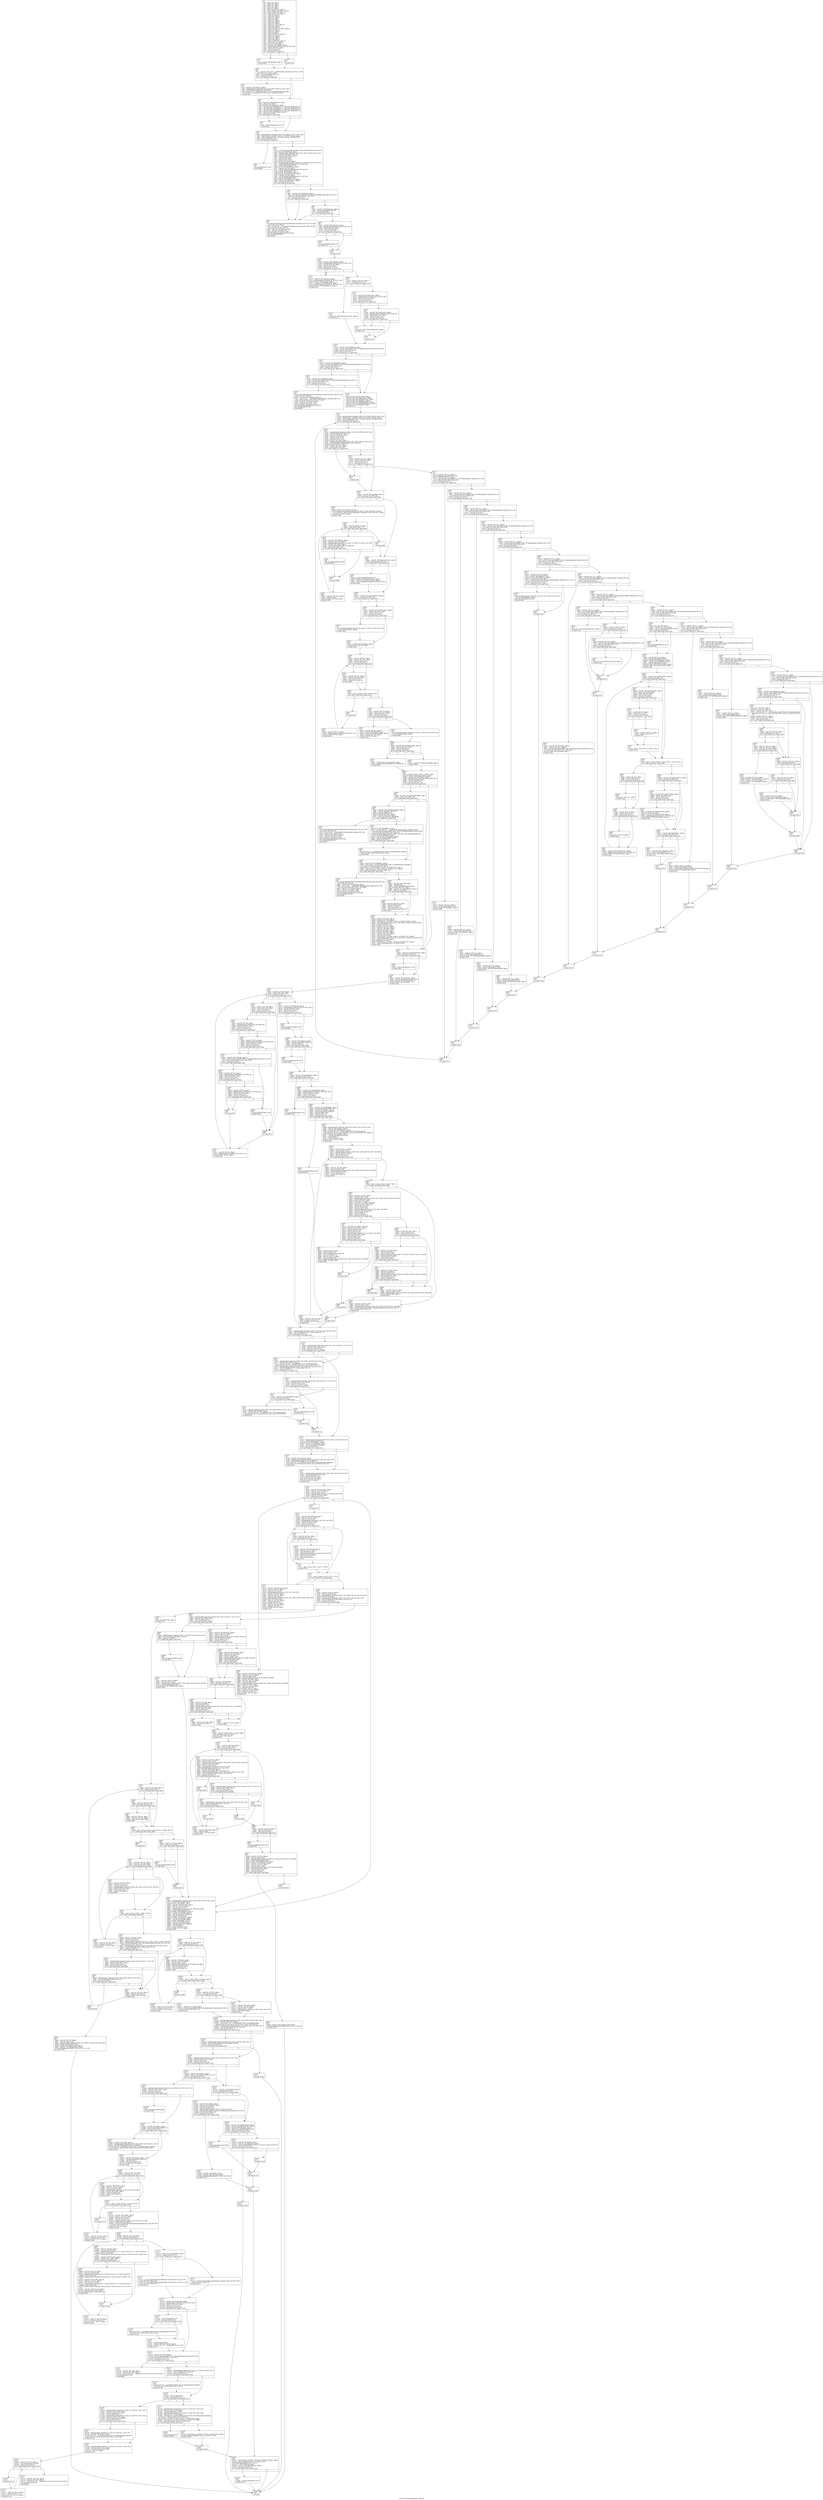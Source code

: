 digraph "CFG for 'ProcessOneRequest' function" {
	label="CFG for 'ProcessOneRequest' function";

	Node0x169df40 [shape=record,label="{%1:\l  %2 = alloca i32, align 4\l  %3 = alloca i32, align 4\l  %4 = alloca i32, align 4\l  %5 = alloca i32, align 4\l  %6 = alloca i8*, align 8\l  %7 = alloca %struct.stat, align 8\l  %8 = alloca %struct._IO_FILE*, align 8\l  %9 = alloca [1000 x i8], align 16\l  %10 = alloca [1000 x i8], align 16\l  %11 = alloca i8*, align 8\l  %12 = alloca i8*, align 8\l  %13 = alloca i32, align 4\l  %14 = alloca i8, align 1\l  %15 = alloca i32, align 4\l  %16 = alloca i32, align 4\l  %17 = alloca i32, align 4\l  %18 = alloca [13 x i8*], align 16\l  %19 = alloca i64, align 8\l  %20 = alloca i64, align 8\l  %21 = alloca %struct._IO_FILE*, align 8\l  %22 = alloca i8*, align 8\l  %23 = alloca i32, align 4\l  %24 = alloca i8, align 1\l  %25 = alloca [1000 x i8], align 16\l  %26 = alloca i32, align 4\l  %27 = alloca i32, align 4\l  %28 = alloca i32, align 4\l  %29 = alloca i8*, align 8\l  %30 = alloca [1000 x i8], align 16\l  %31 = alloca [2 x i32], align 4\l  store i32 %0, i32* %2, align 4\l  %32 = load i8*, i8** @zRoot, align 8\l  %33 = getelementptr inbounds i8, i8* %32, i64 0\l  %34 = load i8, i8* %33, align 1\l  %35 = sext i8 %34 to i32\l  %36 = icmp ne i32 %35, 0\l  br i1 %36, label %37, label %39\l|{<s0>T|<s1>F}}"];
	Node0x169df40:s0 -> Node0x169e050;
	Node0x169df40:s1 -> Node0x1672410;
	Node0x169e050 [shape=record,label="{%37:\l37:                                               \l  %38 = load i8*, i8** @zRoot, align 8\l  br label %40\l}"];
	Node0x169e050 -> Node0x16724c0;
	Node0x1672410 [shape=record,label="{%39:\l39:                                               \l  br label %40\l}"];
	Node0x1672410 -> Node0x16724c0;
	Node0x16724c0 [shape=record,label="{%40:\l40:                                               \l  %41 = phi i8* [ %38, %37 ], [ getelementptr inbounds ([2 x i8], [2 x i8]*\l... @.str.336, i64 0, i64 0), %39 ]\l  %42 = call i32 @chdir(i8* %41) #7\l  %43 = icmp ne i32 %42, 0\l  br i1 %43, label %44, label %48\l|{<s0>T|<s1>F}}"];
	Node0x16724c0:s0 -> Node0x1672940;
	Node0x16724c0:s1 -> Node0x169fb60;
	Node0x1672940 [shape=record,label="{%44:\l44:                                               \l  %45 = load i8*, i8** @zRoot, align 8\l  %46 = getelementptr inbounds [1000 x i8], [1000 x i8]* %10, i64 0, i64 0\l  %47 = call i8* @getcwd(i8* %46, i64 999) #7\l  call void (i32, i8*, ...) @Malfunction(i32 190, i8* getelementptr inbounds\l... ([31 x i8], [31 x i8]* @.str.337, i64 0, i64 0), i8* %45, i8* %47)\l  br label %48\l}"];
	Node0x1672940 -> Node0x169fb60;
	Node0x169fb60 [shape=record,label="{%48:\l48:                                               \l  %49 = load i32, i32* @nRequest, align 4\l  %50 = add nsw i32 %49, 1\l  store i32 %50, i32* @nRequest, align 4\l  %51 = call void (i32)* @signal(i32 14, void (i32)* @Timeout) #7\l  %52 = call void (i32)* @signal(i32 11, void (i32)* @Timeout) #7\l  %53 = call void (i32)* @signal(i32 13, void (i32)* @Timeout) #7\l  %54 = call void (i32)* @signal(i32 24, void (i32)* @Timeout) #7\l  %55 = load i32, i32* @useTimeout, align 4\l  %56 = icmp ne i32 %55, 0\l  br i1 %56, label %57, label %59\l|{<s0>T|<s1>F}}"];
	Node0x169fb60:s0 -> Node0x16a0cd0;
	Node0x169fb60:s1 -> Node0x16a0d20;
	Node0x16a0cd0 [shape=record,label="{%57:\l57:                                               \l  %58 = call i32 @alarm(i32 15) #7\l  br label %59\l}"];
	Node0x16a0cd0 -> Node0x16a0d20;
	Node0x16a0d20 [shape=record,label="{%59:\l59:                                               \l  %60 = getelementptr inbounds [1000 x i8], [1000 x i8]* %9, i64 0, i64 0\l  %61 = load %struct._IO_FILE*, %struct._IO_FILE** @stdin, align 8\l  %62 = call i8* @fgets(i8* %60, i32 1000, %struct._IO_FILE* %61)\l  %63 = icmp eq i8* %62, null\l  br i1 %63, label %64, label %65\l|{<s0>T|<s1>F}}"];
	Node0x16a0d20:s0 -> Node0x16a1450;
	Node0x16a0d20:s1 -> Node0x16a14a0;
	Node0x16a1450 [shape=record,label="{%64:\l64:                                               \l  call void @exit(i32 0) #8\l  unreachable\l}"];
	Node0x16a14a0 [shape=record,label="{%65:\l65:                                               \l  %66 = call i32 @gettimeofday(%struct.timeval* @beginTime, i8* null) #7\l  store i32 0, i32* @omitLog, align 4\l  %67 = getelementptr inbounds [1000 x i8], [1000 x i8]* %9, i64 0, i64 0\l  %68 = call i64 @strlen(i8* %67) #9\l  %69 = load i32, i32* @nIn, align 4\l  %70 = sext i32 %69 to i64\l  %71 = add i64 %70, %68\l  %72 = trunc i64 %71 to i32\l  store i32 %72, i32* @nIn, align 4\l  %73 = getelementptr inbounds [1000 x i8], [1000 x i8]* %9, i64 0, i64 0\l  %74 = call i8* @GetFirstElement(i8* %73, i8** %6)\l  %75 = call i8* @StrDup(i8* %74)\l  store i8* %75, i8** @zMethod, align 8\l  %76 = load i8*, i8** %6, align 8\l  %77 = call i8* @GetFirstElement(i8* %76, i8** %6)\l  %78 = call i8* @StrDup(i8* %77)\l  store i8* %78, i8** @zScript, align 8\l  store i8* %78, i8** @zRealScript, align 8\l  %79 = load i8*, i8** %6, align 8\l  %80 = call i8* @GetFirstElement(i8* %79, i8** %6)\l  %81 = call i8* @StrDup(i8* %80)\l  store i8* %81, i8** @zProtocol, align 8\l  %82 = load i8*, i8** @zProtocol, align 8\l  %83 = icmp eq i8* %82, null\l  br i1 %83, label %92, label %84\l|{<s0>T|<s1>F}}"];
	Node0x16a14a0:s0 -> Node0x16a2a80;
	Node0x16a14a0:s1 -> Node0x16a2ad0;
	Node0x16a2ad0 [shape=record,label="{%84:\l84:                                               \l  %85 = load i8*, i8** @zProtocol, align 8\l  %86 = call i32 @strncmp(i8* %85, i8* getelementptr inbounds ([6 x i8], [6 x\l... i8]* @.str.338, i64 0, i64 0), i64 5) #9\l  %87 = icmp ne i32 %86, 0\l  br i1 %87, label %92, label %88\l|{<s0>T|<s1>F}}"];
	Node0x16a2ad0:s0 -> Node0x16a2a80;
	Node0x16a2ad0:s1 -> Node0x16a2e50;
	Node0x16a2e50 [shape=record,label="{%88:\l88:                                               \l  %89 = load i8*, i8** @zProtocol, align 8\l  %90 = call i64 @strlen(i8* %89) #9\l  %91 = icmp ne i64 %90, 8\l  br i1 %91, label %92, label %96\l|{<s0>T|<s1>F}}"];
	Node0x16a2e50:s0 -> Node0x16a2a80;
	Node0x16a2e50:s1 -> Node0x16a30d0;
	Node0x16a2a80 [shape=record,label="{%92:\l92:                                               \l  call void @StartResponse(i8* getelementptr inbounds ([16 x i8], [16 x i8]*\l... @.str.339, i64 0, i64 0))\l  %93 = call i32 (i8*, ...) @printf(i8* getelementptr inbounds ([99 x i8], [99\l... x i8]* @.str.340, i64 0, i64 0))\l  %94 = load i32, i32* @nOut, align 4\l  %95 = add nsw i32 %94, %93\l  store i32 %95, i32* @nOut, align 4\l  call void @MakeLogEntry(i32 0, i32 200)\l  call void @exit(i32 0) #8\l  unreachable\l}"];
	Node0x16a30d0 [shape=record,label="{%96:\l96:                                               \l  %97 = load i8*, i8** @zScript, align 8\l  %98 = getelementptr inbounds i8, i8* %97, i64 0\l  %99 = load i8, i8* %98, align 1\l  %100 = sext i8 %99 to i32\l  %101 = icmp ne i32 %100, 47\l  br i1 %101, label %102, label %103\l|{<s0>T|<s1>F}}"];
	Node0x16a30d0:s0 -> Node0x16a3dd0;
	Node0x16a30d0:s1 -> Node0x16a3e20;
	Node0x16a3dd0 [shape=record,label="{%102:\l102:                                              \l  call void @NotFound(i32 210)\l  br label %103\l}"];
	Node0x16a3dd0 -> Node0x16a3e20;
	Node0x16a3e20 [shape=record,label="{%103:\l103:                                              \l  br label %104\l}"];
	Node0x16a3e20 -> Node0x16a41b0;
	Node0x16a41b0 [shape=record,label="{%104:\l104:                                              \l  %105 = load i8*, i8** @zScript, align 8\l  %106 = getelementptr inbounds i8, i8* %105, i64 1\l  %107 = load i8, i8* %106, align 1\l  %108 = sext i8 %107 to i32\l  %109 = icmp eq i32 %108, 47\l  br i1 %109, label %110, label %115\l|{<s0>T|<s1>F}}"];
	Node0x16a41b0:s0 -> Node0x16a44a0;
	Node0x16a41b0:s1 -> Node0x16a44f0;
	Node0x16a44a0 [shape=record,label="{%110:\l110:                                              \l  %111 = load i8*, i8** @zScript, align 8\l  %112 = getelementptr inbounds i8, i8* %111, i32 1\l  store i8* %112, i8** @zScript, align 8\l  %113 = load i8*, i8** @zRealScript, align 8\l  %114 = getelementptr inbounds i8, i8* %113, i32 1\l  store i8* %114, i8** @zRealScript, align 8\l  br label %104\l}"];
	Node0x16a44a0 -> Node0x16a41b0;
	Node0x16a44f0 [shape=record,label="{%115:\l115:                                              \l  %116 = load i32, i32* %2, align 4\l  %117 = icmp ne i32 %116, 0\l  br i1 %117, label %118, label %119\l|{<s0>T|<s1>F}}"];
	Node0x16a44f0:s0 -> Node0x16a49c0;
	Node0x16a44f0:s1 -> Node0x16a4a10;
	Node0x16a49c0 [shape=record,label="{%118:\l118:                                              \l  store i32 1, i32* @closeConnection, align 4\l  br label %133\l}"];
	Node0x16a49c0 -> Node0x16a4ba0;
	Node0x16a4a10 [shape=record,label="{%119:\l119:                                              \l  %120 = load i8*, i8** @zProtocol, align 8\l  %121 = getelementptr inbounds i8, i8* %120, i64 5\l  %122 = load i8, i8* %121, align 1\l  %123 = sext i8 %122 to i32\l  %124 = icmp slt i32 %123, 49\l  br i1 %124, label %131, label %125\l|{<s0>T|<s1>F}}"];
	Node0x16a4a10:s0 -> Node0x16a4e60;
	Node0x16a4a10:s1 -> Node0x16a4eb0;
	Node0x16a4eb0 [shape=record,label="{%125:\l125:                                              \l  %126 = load i8*, i8** @zProtocol, align 8\l  %127 = getelementptr inbounds i8, i8* %126, i64 7\l  %128 = load i8, i8* %127, align 1\l  %129 = sext i8 %128 to i32\l  %130 = icmp slt i32 %129, 49\l  br i1 %130, label %131, label %132\l|{<s0>T|<s1>F}}"];
	Node0x16a4eb0:s0 -> Node0x16a4e60;
	Node0x16a4eb0:s1 -> Node0x16a59e0;
	Node0x16a4e60 [shape=record,label="{%131:\l131:                                              \l  store i32 1, i32* @closeConnection, align 4\l  br label %132\l}"];
	Node0x16a4e60 -> Node0x16a59e0;
	Node0x16a59e0 [shape=record,label="{%132:\l132:                                              \l  br label %133\l}"];
	Node0x16a59e0 -> Node0x16a4ba0;
	Node0x16a4ba0 [shape=record,label="{%133:\l133:                                              \l  %134 = load i8*, i8** @zMethod, align 8\l  %135 = call i32 @strcmp(i8* %134, i8* getelementptr inbounds ([4 x i8], [4 x\l... i8]* @.str.341, i64 0, i64 0)) #9\l  %136 = icmp ne i32 %135, 0\l  br i1 %136, label %137, label %150\l|{<s0>T|<s1>F}}"];
	Node0x16a4ba0:s0 -> Node0x16a5eb0;
	Node0x16a4ba0:s1 -> Node0x16a5f00;
	Node0x16a5eb0 [shape=record,label="{%137:\l137:                                              \l  %138 = load i8*, i8** @zMethod, align 8\l  %139 = call i32 @strcmp(i8* %138, i8* getelementptr inbounds ([5 x i8], [5 x\l... i8]* @.str.342, i64 0, i64 0)) #9\l  %140 = icmp ne i32 %139, 0\l  br i1 %140, label %141, label %150\l|{<s0>T|<s1>F}}"];
	Node0x16a5eb0:s0 -> Node0x16a6240;
	Node0x16a5eb0:s1 -> Node0x16a5f00;
	Node0x16a6240 [shape=record,label="{%141:\l141:                                              \l  %142 = load i8*, i8** @zMethod, align 8\l  %143 = call i32 @strcmp(i8* %142, i8* getelementptr inbounds ([5 x i8], [5 x\l... i8]* @.str.343, i64 0, i64 0)) #9\l  %144 = icmp ne i32 %143, 0\l  br i1 %144, label %145, label %150\l|{<s0>T|<s1>F}}"];
	Node0x16a6240:s0 -> Node0x16a6580;
	Node0x16a6240:s1 -> Node0x16a5f00;
	Node0x16a6580 [shape=record,label="{%145:\l145:                                              \l  call void @StartResponse(i8* getelementptr inbounds ([20 x i8], [20 x i8]*\l... @.str.344, i64 0, i64 0))\l  %146 = load i8*, i8** @zMethod, align 8\l  %147 = call i32 (i8*, ...) @printf(i8* getelementptr inbounds ([93 x i8],\l... [93 x i8]* @.str.345, i64 0, i64 0), i8* %146)\l  %148 = load i32, i32* @nOut, align 4\l  %149 = add nsw i32 %148, %147\l  store i32 %149, i32* @nOut, align 4\l  call void @MakeLogEntry(i32 0, i32 220)\l  call void @exit(i32 0) #8\l  unreachable\l}"];
	Node0x16a5f00 [shape=record,label="{%150:\l150:                                              \l  store i8* null, i8** @zCookie, align 8\l  store i8* null, i8** @zAuthType, align 8\l  store i8* null, i8** @zRemoteUser, align 8\l  store i8* null, i8** @zReferer, align 8\l  store i8* null, i8** @zIfNoneMatch, align 8\l  store i8* null, i8** @zIfModifiedSince, align 8\l  store i32 0, i32* @rangeEnd, align 4\l  br label %151\l}"];
	Node0x16a5f00 -> Node0x16a7070;
	Node0x16a7070 [shape=record,label="{%151:\l151:                                              \l  %152 = getelementptr inbounds [1000 x i8], [1000 x i8]* %9, i64 0, i64 0\l  %153 = load %struct._IO_FILE*, %struct._IO_FILE** @stdin, align 8\l  %154 = call i8* @fgets(i8* %152, i32 1000, %struct._IO_FILE* %153)\l  %155 = icmp ne i8* %154, null\l  br i1 %155, label %156, label %381\l|{<s0>T|<s1>F}}"];
	Node0x16a7070:s0 -> Node0x16a73b0;
	Node0x16a7070:s1 -> Node0x16a7400;
	Node0x16a73b0 [shape=record,label="{%156:\l156:                                              \l  %157 = getelementptr inbounds [1000 x i8], [1000 x i8]* %9, i64 0, i64 0\l  %158 = call i64 @strlen(i8* %157) #9\l  %159 = load i32, i32* @nIn, align 4\l  %160 = sext i32 %159 to i64\l  %161 = add i64 %160, %158\l  %162 = trunc i64 %161 to i32\l  store i32 %162, i32* @nIn, align 4\l  %163 = getelementptr inbounds [1000 x i8], [1000 x i8]* %9, i64 0, i64 0\l  %164 = call i8* @GetFirstElement(i8* %163, i8** %12)\l  store i8* %164, i8** %11, align 8\l  %165 = load i8*, i8** %11, align 8\l  %166 = icmp eq i8* %165, null\l  br i1 %166, label %172, label %167\l|{<s0>T|<s1>F}}"];
	Node0x16a73b0:s0 -> Node0x16a7b60;
	Node0x16a73b0:s1 -> Node0x16a7bb0;
	Node0x16a7bb0 [shape=record,label="{%167:\l167:                                              \l  %168 = load i8*, i8** %11, align 8\l  %169 = load i8, i8* %168, align 1\l  %170 = sext i8 %169 to i32\l  %171 = icmp eq i32 %170, 0\l  br i1 %171, label %172, label %173\l|{<s0>T|<s1>F}}"];
	Node0x16a7bb0:s0 -> Node0x16a7b60;
	Node0x16a7bb0:s1 -> Node0x16a7e60;
	Node0x16a7b60 [shape=record,label="{%172:\l172:                                              \l  br label %381\l}"];
	Node0x16a7b60 -> Node0x16a7400;
	Node0x16a7e60 [shape=record,label="{%173:\l173:                                              \l  %174 = load i8*, i8** %12, align 8\l  call void @RemoveNewline(i8* %174)\l  %175 = load i8*, i8** %11, align 8\l  %176 = call i32 @strcasecmp(i8* %175, i8* getelementptr inbounds ([12 x i8],\l... [12 x i8]* @.str.346, i64 0, i64 0)) #9\l  %177 = icmp eq i32 %176, 0\l  br i1 %177, label %178, label %181\l|{<s0>T|<s1>F}}"];
	Node0x16a7e60:s0 -> Node0x16a8570;
	Node0x16a7e60:s1 -> Node0x16a85c0;
	Node0x16a8570 [shape=record,label="{%178:\l178:                                              \l  %179 = load i8*, i8** %12, align 8\l  %180 = call i8* @StrDup(i8* %179)\l  store i8* %180, i8** @zAgent, align 8\l  br label %380\l}"];
	Node0x16a8570 -> Node0x16a8850;
	Node0x16a85c0 [shape=record,label="{%181:\l181:                                              \l  %182 = load i8*, i8** %11, align 8\l  %183 = call i32 @strcasecmp(i8* %182, i8* getelementptr inbounds ([8 x i8],\l... [8 x i8]* @.str.347, i64 0, i64 0)) #9\l  %184 = icmp eq i32 %183, 0\l  br i1 %184, label %185, label %188\l|{<s0>T|<s1>F}}"];
	Node0x16a85c0:s0 -> Node0x16a8b60;
	Node0x16a85c0:s1 -> Node0x16a8bb0;
	Node0x16a8b60 [shape=record,label="{%185:\l185:                                              \l  %186 = load i8*, i8** %12, align 8\l  %187 = call i8* @StrDup(i8* %186)\l  store i8* %187, i8** @zAccept, align 8\l  br label %379\l}"];
	Node0x16a8b60 -> Node0x16a8e80;
	Node0x16a8bb0 [shape=record,label="{%188:\l188:                                              \l  %189 = load i8*, i8** %11, align 8\l  %190 = call i32 @strcasecmp(i8* %189, i8* getelementptr inbounds ([17 x i8],\l... [17 x i8]* @.str.348, i64 0, i64 0)) #9\l  %191 = icmp eq i32 %190, 0\l  br i1 %191, label %192, label %195\l|{<s0>T|<s1>F}}"];
	Node0x16a8bb0:s0 -> Node0x16a9190;
	Node0x16a8bb0:s1 -> Node0x16a91e0;
	Node0x16a9190 [shape=record,label="{%192:\l192:                                              \l  %193 = load i8*, i8** %12, align 8\l  %194 = call i8* @StrDup(i8* %193)\l  store i8* %194, i8** @zAcceptEncoding, align 8\l  br label %378\l}"];
	Node0x16a9190 -> Node0x16a94e0;
	Node0x16a91e0 [shape=record,label="{%195:\l195:                                              \l  %196 = load i8*, i8** %11, align 8\l  %197 = call i32 @strcasecmp(i8* %196, i8* getelementptr inbounds ([16 x i8],\l... [16 x i8]* @.str.349, i64 0, i64 0)) #9\l  %198 = icmp eq i32 %197, 0\l  br i1 %198, label %199, label %202\l|{<s0>T|<s1>F}}"];
	Node0x16a91e0:s0 -> Node0x16a97f0;
	Node0x16a91e0:s1 -> Node0x16a9840;
	Node0x16a97f0 [shape=record,label="{%199:\l199:                                              \l  %200 = load i8*, i8** %12, align 8\l  %201 = call i8* @StrDup(i8* %200)\l  store i8* %201, i8** @zContentLength, align 8\l  br label %377\l}"];
	Node0x16a97f0 -> Node0x16a9b10;
	Node0x16a9840 [shape=record,label="{%202:\l202:                                              \l  %203 = load i8*, i8** %11, align 8\l  %204 = call i32 @strcasecmp(i8* %203, i8* getelementptr inbounds ([14 x i8],\l... [14 x i8]* @.str.350, i64 0, i64 0)) #9\l  %205 = icmp eq i32 %204, 0\l  br i1 %205, label %206, label %209\l|{<s0>T|<s1>F}}"];
	Node0x16a9840:s0 -> Node0x16a9e20;
	Node0x16a9840:s1 -> Node0x16a9e70;
	Node0x16a9e20 [shape=record,label="{%206:\l206:                                              \l  %207 = load i8*, i8** %12, align 8\l  %208 = call i8* @StrDup(i8* %207)\l  store i8* %208, i8** @zContentType, align 8\l  br label %376\l}"];
	Node0x16a9e20 -> Node0x16aa140;
	Node0x16a9e70 [shape=record,label="{%209:\l209:                                              \l  %210 = load i8*, i8** %11, align 8\l  %211 = call i32 @strcasecmp(i8* %210, i8* getelementptr inbounds ([9 x i8],\l... [9 x i8]* @.str.351, i64 0, i64 0)) #9\l  %212 = icmp eq i32 %211, 0\l  br i1 %212, label %213, label %221\l|{<s0>T|<s1>F}}"];
	Node0x16a9e70:s0 -> Node0x16aa450;
	Node0x16a9e70:s1 -> Node0x16aa4a0;
	Node0x16aa450 [shape=record,label="{%213:\l213:                                              \l  %214 = load i8*, i8** %12, align 8\l  %215 = call i8* @StrDup(i8* %214)\l  store i8* %215, i8** @zReferer, align 8\l  %216 = load i8*, i8** %12, align 8\l  %217 = call i8* @strstr(i8* %216, i8* getelementptr inbounds ([12 x i8], [12\l... x i8]* @.str.352, i64 0, i64 0)) #9\l  %218 = icmp ne i8* %217, null\l  br i1 %218, label %219, label %220\l|{<s0>T|<s1>F}}"];
	Node0x16aa450:s0 -> Node0x16aaac0;
	Node0x16aa450:s1 -> Node0x16aab10;
	Node0x16aaac0 [shape=record,label="{%219:\l219:                                              \l  store i8* getelementptr inbounds ([16 x i8], [16 x i8]* @.str.353, i64 0,\l... i64 0), i8** @zReferer, align 8\l  call void @Forbidden(i32 230)\l  br label %220\l}"];
	Node0x16aaac0 -> Node0x16aab10;
	Node0x16aab10 [shape=record,label="{%220:\l220:                                              \l  br label %375\l}"];
	Node0x16aab10 -> Node0x16aafe0;
	Node0x16aa4a0 [shape=record,label="{%221:\l221:                                              \l  %222 = load i8*, i8** %11, align 8\l  %223 = call i32 @strcasecmp(i8* %222, i8* getelementptr inbounds ([8 x i8],\l... [8 x i8]* @.str.354, i64 0, i64 0)) #9\l  %224 = icmp eq i32 %223, 0\l  br i1 %224, label %225, label %229\l|{<s0>T|<s1>F}}"];
	Node0x16aa4a0:s0 -> Node0x16ab310;
	Node0x16aa4a0:s1 -> Node0x16ab360;
	Node0x16ab310 [shape=record,label="{%225:\l225:                                              \l  %226 = load i8*, i8** @zCookie, align 8\l  %227 = load i8*, i8** %12, align 8\l  %228 = call i8* @StrAppend(i8* %226, i8* getelementptr inbounds ([3 x i8],\l... [3 x i8]* @.str.355, i64 0, i64 0), i8* %227)\l  store i8* %228, i8** @zCookie, align 8\l  br label %374\l}"];
	Node0x16ab310 -> Node0x16ab850;
	Node0x16ab360 [shape=record,label="{%229:\l229:                                              \l  %230 = load i8*, i8** %11, align 8\l  %231 = call i32 @strcasecmp(i8* %230, i8* getelementptr inbounds ([12 x i8],\l... [12 x i8]* @.str.356, i64 0, i64 0)) #9\l  %232 = icmp eq i32 %231, 0\l  br i1 %232, label %233, label %248\l|{<s0>T|<s1>F}}"];
	Node0x16ab360:s0 -> Node0x16abb60;
	Node0x16ab360:s1 -> Node0x16abbb0;
	Node0x16abb60 [shape=record,label="{%233:\l233:                                              \l  %234 = load i8*, i8** %12, align 8\l  %235 = call i32 @strcasecmp(i8* %234, i8* getelementptr inbounds ([6 x i8],\l... [6 x i8]* @.str.357, i64 0, i64 0)) #9\l  %236 = icmp eq i32 %235, 0\l  br i1 %236, label %237, label %238\l|{<s0>T|<s1>F}}"];
	Node0x16abb60:s0 -> Node0x16abf30;
	Node0x16abb60:s1 -> Node0x16abf80;
	Node0x16abf30 [shape=record,label="{%237:\l237:                                              \l  store i32 1, i32* @closeConnection, align 4\l  br label %247\l}"];
	Node0x16abf30 -> Node0x16ac150;
	Node0x16abf80 [shape=record,label="{%238:\l238:                                              \l  %239 = load i32, i32* %2, align 4\l  %240 = icmp ne i32 %239, 0\l  br i1 %240, label %246, label %241\l|{<s0>T|<s1>F}}"];
	Node0x16abf80:s0 -> Node0x16ac2d0;
	Node0x16abf80:s1 -> Node0x16ac320;
	Node0x16ac320 [shape=record,label="{%241:\l241:                                              \l  %242 = load i8*, i8** %12, align 8\l  %243 = call i32 @strcasecmp(i8* %242, i8* getelementptr inbounds ([11 x i8],\l... [11 x i8]* @.str.358, i64 0, i64 0)) #9\l  %244 = icmp eq i32 %243, 0\l  br i1 %244, label %245, label %246\l|{<s0>T|<s1>F}}"];
	Node0x16ac320:s0 -> Node0x16ac6a0;
	Node0x16ac320:s1 -> Node0x16ac2d0;
	Node0x16ac6a0 [shape=record,label="{%245:\l245:                                              \l  store i32 0, i32* @closeConnection, align 4\l  br label %246\l}"];
	Node0x16ac6a0 -> Node0x16ac2d0;
	Node0x16ac2d0 [shape=record,label="{%246:\l246:                                              \l  br label %247\l}"];
	Node0x16ac2d0 -> Node0x16ac150;
	Node0x16ac150 [shape=record,label="{%247:\l247:                                              \l  br label %373\l}"];
	Node0x16ac150 -> Node0x16ac8c0;
	Node0x16abbb0 [shape=record,label="{%248:\l248:                                              \l  %249 = load i8*, i8** %11, align 8\l  %250 = call i32 @strcasecmp(i8* %249, i8* getelementptr inbounds ([6 x i8],\l... [6 x i8]* @.str.359, i64 0, i64 0)) #9\l  %251 = icmp eq i32 %250, 0\l  br i1 %251, label %252, label %313\l|{<s0>T|<s1>F}}"];
	Node0x16abbb0:s0 -> Node0x16acbd0;
	Node0x16abbb0:s1 -> Node0x16acc20;
	Node0x16acbd0 [shape=record,label="{%252:\l252:                                              \l  store i32 0, i32* %13, align 4\l  %253 = load i8*, i8** %12, align 8\l  %254 = call i32 @sanitizeString(i8* %253)\l  %255 = icmp ne i32 %254, 0\l  br i1 %255, label %256, label %257\l|{<s0>T|<s1>F}}"];
	Node0x16acbd0:s0 -> Node0x16ad040;
	Node0x16acbd0:s1 -> Node0x16ad090;
	Node0x16ad040 [shape=record,label="{%256:\l256:                                              \l  call void @Forbidden(i32 240)\l  br label %257\l}"];
	Node0x16ad040 -> Node0x16ad090;
	Node0x16ad090 [shape=record,label="{%257:\l257:                                              \l  %258 = load i8*, i8** %12, align 8\l  %259 = call i8* @StrDup(i8* %258)\l  store i8* %259, i8** @zHttpHost, align 8\l  %260 = load i8*, i8** @zHttpHost, align 8\l  %261 = call i8* @StrDup(i8* %260)\l  store i8* %261, i8** @zServerName, align 8\l  store i8* %261, i8** @zServerPort, align 8\l  br label %262\l}"];
	Node0x16ad090 -> Node0x16a5610;
	Node0x16a5610 [shape=record,label="{%262:\l262:                                              \l  %263 = load i8*, i8** @zServerPort, align 8\l  %264 = icmp ne i8* %263, null\l  br i1 %264, label %265, label %279\l|{<s0>T|<s1>F}}"];
	Node0x16a5610:s0 -> Node0x16a5790;
	Node0x16a5610:s1 -> Node0x16a57e0;
	Node0x16a5790 [shape=record,label="{%265:\l265:                                              \l  %266 = load i8*, i8** @zServerPort, align 8\l  %267 = load i8, i8* %266, align 1\l  store i8 %267, i8* %14, align 1\l  %268 = sext i8 %267 to i32\l  %269 = icmp ne i32 %268, 0\l  br i1 %269, label %270, label %279\l|{<s0>T|<s1>F}}"];
	Node0x16a5790:s0 -> Node0x16a58c0;
	Node0x16a5790:s1 -> Node0x16a57e0;
	Node0x16a58c0 [shape=record,label="{%270:\l270:                                              \l  %271 = load i8, i8* %14, align 1\l  %272 = sext i8 %271 to i32\l  %273 = icmp ne i32 %272, 58\l  br i1 %273, label %277, label %274\l|{<s0>T|<s1>F}}"];
	Node0x16a58c0:s0 -> Node0x16ae580;
	Node0x16a58c0:s1 -> Node0x16ae5d0;
	Node0x16ae5d0 [shape=record,label="{%274:\l274:                                              \l  %275 = load i32, i32* %13, align 4\l  %276 = icmp ne i32 %275, 0\l  br label %277\l}"];
	Node0x16ae5d0 -> Node0x16ae580;
	Node0x16ae580 [shape=record,label="{%277:\l277:                                              \l  %278 = phi i1 [ true, %270 ], [ %276, %274 ]\l  br label %279\l}"];
	Node0x16ae580 -> Node0x16a57e0;
	Node0x16a57e0 [shape=record,label="{%279:\l279:                                              \l  %280 = phi i1 [ false, %265 ], [ false, %262 ], [ %278, %277 ]\l  br i1 %280, label %281, label %294\l|{<s0>T|<s1>F}}"];
	Node0x16a57e0:s0 -> Node0x16ae9e0;
	Node0x16a57e0:s1 -> Node0x16aea30;
	Node0x16ae9e0 [shape=record,label="{%281:\l281:                                              \l  %282 = load i8, i8* %14, align 1\l  %283 = sext i8 %282 to i32\l  %284 = icmp eq i32 %283, 91\l  br i1 %284, label %285, label %286\l|{<s0>T|<s1>F}}"];
	Node0x16ae9e0:s0 -> Node0x16aec70;
	Node0x16ae9e0:s1 -> Node0x16aecc0;
	Node0x16aec70 [shape=record,label="{%285:\l285:                                              \l  store i32 1, i32* %13, align 4\l  br label %286\l}"];
	Node0x16aec70 -> Node0x16aecc0;
	Node0x16aecc0 [shape=record,label="{%286:\l286:                                              \l  %287 = load i8, i8* %14, align 1\l  %288 = sext i8 %287 to i32\l  %289 = icmp eq i32 %288, 93\l  br i1 %289, label %290, label %291\l|{<s0>T|<s1>F}}"];
	Node0x16aecc0:s0 -> Node0x16aefe0;
	Node0x16aecc0:s1 -> Node0x16af030;
	Node0x16aefe0 [shape=record,label="{%290:\l290:                                              \l  store i32 0, i32* %13, align 4\l  br label %291\l}"];
	Node0x16aefe0 -> Node0x16af030;
	Node0x16af030 [shape=record,label="{%291:\l291:                                              \l  %292 = load i8*, i8** @zServerPort, align 8\l  %293 = getelementptr inbounds i8, i8* %292, i32 1\l  store i8* %293, i8** @zServerPort, align 8\l  br label %262\l}"];
	Node0x16af030 -> Node0x16a5610;
	Node0x16aea30 [shape=record,label="{%294:\l294:                                              \l  %295 = load i8*, i8** @zServerPort, align 8\l  %296 = icmp ne i8* %295, null\l  br i1 %296, label %297, label %306\l|{<s0>T|<s1>F}}"];
	Node0x16aea30:s0 -> Node0x16af480;
	Node0x16aea30:s1 -> Node0x16af4d0;
	Node0x16af480 [shape=record,label="{%297:\l297:                                              \l  %298 = load i8*, i8** @zServerPort, align 8\l  %299 = load i8, i8* %298, align 1\l  %300 = sext i8 %299 to i32\l  %301 = icmp ne i32 %300, 0\l  br i1 %301, label %302, label %306\l|{<s0>T|<s1>F}}"];
	Node0x16af480:s0 -> Node0x16af740;
	Node0x16af480:s1 -> Node0x16af4d0;
	Node0x16af740 [shape=record,label="{%302:\l302:                                              \l  %303 = load i8*, i8** @zServerPort, align 8\l  store i8 0, i8* %303, align 1\l  %304 = load i8*, i8** @zServerPort, align 8\l  %305 = getelementptr inbounds i8, i8* %304, i32 1\l  store i8* %305, i8** @zServerPort, align 8\l  br label %306\l}"];
	Node0x16af740 -> Node0x16af4d0;
	Node0x16af4d0 [shape=record,label="{%306:\l306:                                              \l  %307 = load i8*, i8** @zRealPort, align 8\l  %308 = icmp ne i8* %307, null\l  br i1 %308, label %309, label %312\l|{<s0>T|<s1>F}}"];
	Node0x16af4d0:s0 -> Node0x16afb90;
	Node0x16af4d0:s1 -> Node0x16afbe0;
	Node0x16afb90 [shape=record,label="{%309:\l309:                                              \l  %310 = load i8*, i8** @zRealPort, align 8\l  %311 = call i8* @StrDup(i8* %310)\l  store i8* %311, i8** @zServerPort, align 8\l  br label %312\l}"];
	Node0x16afb90 -> Node0x16afbe0;
	Node0x16afbe0 [shape=record,label="{%312:\l312:                                              \l  br label %372\l}"];
	Node0x16afbe0 -> Node0x16afed0;
	Node0x16acc20 [shape=record,label="{%313:\l313:                                              \l  %314 = load i8*, i8** %11, align 8\l  %315 = call i32 @strcasecmp(i8* %314, i8* getelementptr inbounds ([15 x i8],\l... [15 x i8]* @.str.360, i64 0, i64 0)) #9\l  %316 = icmp eq i32 %315, 0\l  br i1 %316, label %317, label %321\l|{<s0>T|<s1>F}}"];
	Node0x16acc20:s0 -> Node0x16b01e0;
	Node0x16acc20:s1 -> Node0x16b0230;
	Node0x16b01e0 [shape=record,label="{%317:\l317:                                              \l  %318 = load i8*, i8** %12, align 8\l  %319 = call i8* @StrDup(i8* %318)\l  %320 = call i8* @GetFirstElement(i8* %319, i8** @zAuthArg)\l  store i8* %320, i8** @zAuthType, align 8\l  br label %371\l}"];
	Node0x16b01e0 -> Node0x16b05e0;
	Node0x16b0230 [shape=record,label="{%321:\l321:                                              \l  %322 = load i8*, i8** %11, align 8\l  %323 = call i32 @strcasecmp(i8* %322, i8* getelementptr inbounds ([15 x i8],\l... [15 x i8]* @.str.361, i64 0, i64 0)) #9\l  %324 = icmp eq i32 %323, 0\l  br i1 %324, label %325, label %328\l|{<s0>T|<s1>F}}"];
	Node0x16b0230:s0 -> Node0x16b08f0;
	Node0x16b0230:s1 -> Node0x16b0940;
	Node0x16b08f0 [shape=record,label="{%325:\l325:                                              \l  %326 = load i8*, i8** %12, align 8\l  %327 = call i8* @StrDup(i8* %326)\l  store i8* %327, i8** @zIfNoneMatch, align 8\l  br label %370\l}"];
	Node0x16b08f0 -> Node0x16b0bd0;
	Node0x16b0940 [shape=record,label="{%328:\l328:                                              \l  %329 = load i8*, i8** %11, align 8\l  %330 = call i32 @strcasecmp(i8* %329, i8* getelementptr inbounds ([19 x i8],\l... [19 x i8]* @.str.362, i64 0, i64 0)) #9\l  %331 = icmp eq i32 %330, 0\l  br i1 %331, label %332, label %335\l|{<s0>T|<s1>F}}"];
	Node0x16b0940:s0 -> Node0x16b0ee0;
	Node0x16b0940:s1 -> Node0x16b0f30;
	Node0x16b0ee0 [shape=record,label="{%332:\l332:                                              \l  %333 = load i8*, i8** %12, align 8\l  %334 = call i8* @StrDup(i8* %333)\l  store i8* %334, i8** @zIfModifiedSince, align 8\l  br label %369\l}"];
	Node0x16b0ee0 -> Node0x16b1230;
	Node0x16b0f30 [shape=record,label="{%335:\l335:                                              \l  %336 = load i8*, i8** %11, align 8\l  %337 = call i32 @strcasecmp(i8* %336, i8* getelementptr inbounds ([7 x i8],\l... [7 x i8]* @.str.363, i64 0, i64 0)) #9\l  %338 = icmp eq i32 %337, 0\l  br i1 %338, label %339, label %368\l|{<s0>T|<s1>F}}"];
	Node0x16b0f30:s0 -> Node0x16b1540;
	Node0x16b0f30:s1 -> Node0x16b1590;
	Node0x16b1540 [shape=record,label="{%339:\l339:                                              \l  %340 = load i8*, i8** @zMethod, align 8\l  %341 = call i32 @strcmp(i8* %340, i8* getelementptr inbounds ([4 x i8], [4 x\l... i8]* @.str.341, i64 0, i64 0)) #9\l  %342 = icmp eq i32 %341, 0\l  br i1 %342, label %343, label %368\l|{<s0>T|<s1>F}}"];
	Node0x16b1540:s0 -> Node0x16b1890;
	Node0x16b1540:s1 -> Node0x16b1590;
	Node0x16b1890 [shape=record,label="{%343:\l343:                                              \l  store i32 0, i32* %15, align 4\l  store i32 0, i32* %16, align 4\l  %344 = load i8*, i8** %12, align 8\l  %345 = call i32 (i8*, i8*, ...) @__isoc99_sscanf(i8* %344, i8* getelementptr\l... inbounds ([12 x i8], [12 x i8]* @.str.364, i64 0, i64 0), i32* %15, i32* %16)\l... #7\l  store i32 %345, i32* %17, align 4\l  %346 = load i32, i32* %17, align 4\l  %347 = icmp eq i32 %346, 2\l  br i1 %347, label %348, label %358\l|{<s0>T|<s1>F}}"];
	Node0x16b1890:s0 -> Node0x16b1dc0;
	Node0x16b1890:s1 -> Node0x16b1e10;
	Node0x16b1dc0 [shape=record,label="{%348:\l348:                                              \l  %349 = load i32, i32* %15, align 4\l  %350 = icmp sge i32 %349, 0\l  br i1 %350, label %351, label %358\l|{<s0>T|<s1>F}}"];
	Node0x16b1dc0:s0 -> Node0x16b2000;
	Node0x16b1dc0:s1 -> Node0x16b1e10;
	Node0x16b2000 [shape=record,label="{%351:\l351:                                              \l  %352 = load i32, i32* %16, align 4\l  %353 = load i32, i32* %15, align 4\l  %354 = icmp sge i32 %352, %353\l  br i1 %354, label %355, label %358\l|{<s0>T|<s1>F}}"];
	Node0x16b2000:s0 -> Node0x16b2210;
	Node0x16b2000:s1 -> Node0x16b1e10;
	Node0x16b2210 [shape=record,label="{%355:\l355:                                              \l  %356 = load i32, i32* %15, align 4\l  store i32 %356, i32* @rangeStart, align 4\l  %357 = load i32, i32* %16, align 4\l  store i32 %357, i32* @rangeEnd, align 4\l  br label %367\l}"];
	Node0x16b2210 -> Node0x16b24b0;
	Node0x16b1e10 [shape=record,label="{%358:\l358:                                              \l  %359 = load i32, i32* %17, align 4\l  %360 = icmp eq i32 %359, 1\l  br i1 %360, label %361, label %366\l|{<s0>T|<s1>F}}"];
	Node0x16b1e10:s0 -> Node0x16b2630;
	Node0x16b1e10:s1 -> Node0x16b2680;
	Node0x16b2630 [shape=record,label="{%361:\l361:                                              \l  %362 = load i32, i32* %15, align 4\l  %363 = icmp sgt i32 %362, 0\l  br i1 %363, label %364, label %366\l|{<s0>T|<s1>F}}"];
	Node0x16b2630:s0 -> Node0x16b2870;
	Node0x16b2630:s1 -> Node0x16b2680;
	Node0x16b2870 [shape=record,label="{%364:\l364:                                              \l  %365 = load i32, i32* %15, align 4\l  store i32 %365, i32* @rangeStart, align 4\l  store i32 2147483647, i32* @rangeEnd, align 4\l  br label %366\l}"];
	Node0x16b2870 -> Node0x16b2680;
	Node0x16b2680 [shape=record,label="{%366:\l366:                                              \l  br label %367\l}"];
	Node0x16b2680 -> Node0x16b24b0;
	Node0x16b24b0 [shape=record,label="{%367:\l367:                                              \l  br label %368\l}"];
	Node0x16b24b0 -> Node0x16b1590;
	Node0x16b1590 [shape=record,label="{%368:\l368:                                              \l  br label %369\l}"];
	Node0x16b1590 -> Node0x16b1230;
	Node0x16b1230 [shape=record,label="{%369:\l369:                                              \l  br label %370\l}"];
	Node0x16b1230 -> Node0x16b0bd0;
	Node0x16b0bd0 [shape=record,label="{%370:\l370:                                              \l  br label %371\l}"];
	Node0x16b0bd0 -> Node0x16b05e0;
	Node0x16b05e0 [shape=record,label="{%371:\l371:                                              \l  br label %372\l}"];
	Node0x16b05e0 -> Node0x16afed0;
	Node0x16afed0 [shape=record,label="{%372:\l372:                                              \l  br label %373\l}"];
	Node0x16afed0 -> Node0x16ac8c0;
	Node0x16ac8c0 [shape=record,label="{%373:\l373:                                              \l  br label %374\l}"];
	Node0x16ac8c0 -> Node0x16ab850;
	Node0x16ab850 [shape=record,label="{%374:\l374:                                              \l  br label %375\l}"];
	Node0x16ab850 -> Node0x16aafe0;
	Node0x16aafe0 [shape=record,label="{%375:\l375:                                              \l  br label %376\l}"];
	Node0x16aafe0 -> Node0x16aa140;
	Node0x16aa140 [shape=record,label="{%376:\l376:                                              \l  br label %377\l}"];
	Node0x16aa140 -> Node0x16a9b10;
	Node0x16a9b10 [shape=record,label="{%377:\l377:                                              \l  br label %378\l}"];
	Node0x16a9b10 -> Node0x16a94e0;
	Node0x16a94e0 [shape=record,label="{%378:\l378:                                              \l  br label %379\l}"];
	Node0x16a94e0 -> Node0x16a8e80;
	Node0x16a8e80 [shape=record,label="{%379:\l379:                                              \l  br label %380\l}"];
	Node0x16a8e80 -> Node0x16a8850;
	Node0x16a8850 [shape=record,label="{%380:\l380:                                              \l  br label %151\l}"];
	Node0x16a8850 -> Node0x16a7070;
	Node0x16a7400 [shape=record,label="{%381:\l381:                                              \l  %382 = load i8*, i8** @zAgent, align 8\l  %383 = icmp ne i8* %382, null\l  br i1 %383, label %384, label %402\l|{<s0>T|<s1>F}}"];
	Node0x16a7400:s0 -> Node0x16b3180;
	Node0x16a7400:s1 -> Node0x16b31d0;
	Node0x16b3180 [shape=record,label="{%384:\l384:                                              \l  %385 = bitcast [13 x i8*]* %18 to i8*\l  call void @llvm.memcpy.p0i8.p0i8.i64(i8* align 16 %385, i8* align 16 bitcast\l... ([13 x i8*]* @__const.ProcessOneRequest.azDisallow to i8*), i64 104, i1 false)\l  store i64 0, i64* %19, align 8\l  br label %386\l}"];
	Node0x16b3180 -> Node0x16b3930;
	Node0x16b3930 [shape=record,label="{%386:\l386:                                              \l  %387 = load i64, i64* %19, align 8\l  %388 = icmp ult i64 %387, 13\l  br i1 %388, label %389, label %401\l|{<s0>T|<s1>F}}"];
	Node0x16b3930:s0 -> Node0x16b3ab0;
	Node0x16b3930:s1 -> Node0x16b3b00;
	Node0x16b3ab0 [shape=record,label="{%389:\l389:                                              \l  %390 = load i8*, i8** @zAgent, align 8\l  %391 = load i64, i64* %19, align 8\l  %392 = getelementptr inbounds [13 x i8*], [13 x i8*]* %18, i64 0, i64 %391\l  %393 = load i8*, i8** %392, align 8\l  %394 = call i8* @strstr(i8* %390, i8* %393) #9\l  %395 = icmp ne i8* %394, null\l  br i1 %395, label %396, label %397\l|{<s0>T|<s1>F}}"];
	Node0x16b3ab0:s0 -> Node0x16b3f60;
	Node0x16b3ab0:s1 -> Node0x16b3fb0;
	Node0x16b3f60 [shape=record,label="{%396:\l396:                                              \l  call void @Forbidden(i32 250)\l  br label %397\l}"];
	Node0x16b3f60 -> Node0x16b3fb0;
	Node0x16b3fb0 [shape=record,label="{%397:\l397:                                              \l  br label %398\l}"];
	Node0x16b3fb0 -> Node0x16b41f0;
	Node0x16b41f0 [shape=record,label="{%398:\l398:                                              \l  %399 = load i64, i64* %19, align 8\l  %400 = add i64 %399, 1\l  store i64 %400, i64* %19, align 8\l  br label %386\l}"];
	Node0x16b41f0 -> Node0x16b3930;
	Node0x16b3b00 [shape=record,label="{%401:\l401:                                              \l  br label %402\l}"];
	Node0x16b3b00 -> Node0x16b31d0;
	Node0x16b31d0 [shape=record,label="{%402:\l402:                                              \l  %403 = load i8*, i8** @zServerName, align 8\l  %404 = icmp eq i8* %403, null\l  br i1 %404, label %405, label %409\l|{<s0>T|<s1>F}}"];
	Node0x16b31d0:s0 -> Node0x16b4580;
	Node0x16b31d0:s1 -> Node0x16b45d0;
	Node0x16b4580 [shape=record,label="{%405:\l405:                                              \l  %406 = call i8* @SafeMalloc(i64 100)\l  store i8* %406, i8** @zServerName, align 8\l  %407 = load i8*, i8** @zServerName, align 8\l  %408 = call i32 @gethostname(i8* %407, i64 100) #7\l  br label %409\l}"];
	Node0x16b4580 -> Node0x16b45d0;
	Node0x16b45d0 [shape=record,label="{%409:\l409:                                              \l  %410 = load i8*, i8** @zServerPort, align 8\l  %411 = icmp eq i8* %410, null\l  br i1 %411, label %417, label %412\l|{<s0>T|<s1>F}}"];
	Node0x16b45d0:s0 -> Node0x16b4d40;
	Node0x16b45d0:s1 -> Node0x16b4d90;
	Node0x16b4d90 [shape=record,label="{%412:\l412:                                              \l  %413 = load i8*, i8** @zServerPort, align 8\l  %414 = load i8, i8* %413, align 1\l  %415 = sext i8 %414 to i32\l  %416 = icmp eq i32 %415, 0\l  br i1 %416, label %417, label %418\l|{<s0>T|<s1>F}}"];
	Node0x16b4d90:s0 -> Node0x16b4d40;
	Node0x16b4d90:s1 -> Node0x16b5000;
	Node0x16b4d40 [shape=record,label="{%417:\l417:                                              \l  store i8* getelementptr inbounds ([3 x i8], [3 x i8]* @.str.378, i64 0, i64\l... 0), i8** @zServerPort, align 8\l  br label %418\l}"];
	Node0x16b4d40 -> Node0x16b5000;
	Node0x16b5000 [shape=record,label="{%418:\l418:                                              \l  %419 = load i8*, i8** @zScript, align 8\l  store i8* %419, i8** %6, align 8\l  br label %420\l}"];
	Node0x16b5000 -> Node0x16b5320;
	Node0x16b5320 [shape=record,label="{%420:\l420:                                              \l  %421 = load i8*, i8** %6, align 8\l  %422 = load i8, i8* %421, align 1\l  %423 = sext i8 %422 to i32\l  %424 = icmp ne i32 %423, 0\l  br i1 %424, label %425, label %430\l|{<s0>T|<s1>F}}"];
	Node0x16b5320:s0 -> Node0x16b5560;
	Node0x16b5320:s1 -> Node0x16b55b0;
	Node0x16b5560 [shape=record,label="{%425:\l425:                                              \l  %426 = load i8*, i8** %6, align 8\l  %427 = load i8, i8* %426, align 1\l  %428 = sext i8 %427 to i32\l  %429 = icmp ne i32 %428, 63\l  br label %430\l}"];
	Node0x16b5560 -> Node0x16b55b0;
	Node0x16b55b0 [shape=record,label="{%430:\l430:                                              \l  %431 = phi i1 [ false, %420 ], [ %429, %425 ]\l  br i1 %431, label %432, label %436\l|{<s0>T|<s1>F}}"];
	Node0x16b55b0:s0 -> Node0x16b5920;
	Node0x16b55b0:s1 -> Node0x16b5970;
	Node0x16b5920 [shape=record,label="{%432:\l432:                                              \l  br label %433\l}"];
	Node0x16b5920 -> Node0x16b5a50;
	Node0x16b5a50 [shape=record,label="{%433:\l433:                                              \l  %434 = load i8*, i8** %6, align 8\l  %435 = getelementptr inbounds i8, i8* %434, i32 1\l  store i8* %435, i8** %6, align 8\l  br label %420\l}"];
	Node0x16b5a50 -> Node0x16b5320;
	Node0x16b5970 [shape=record,label="{%436:\l436:                                              \l  %437 = load i8*, i8** %6, align 8\l  %438 = load i8, i8* %437, align 1\l  %439 = sext i8 %438 to i32\l  %440 = icmp eq i32 %439, 63\l  br i1 %440, label %441, label %445\l|{<s0>T|<s1>F}}"];
	Node0x16b5970:s0 -> Node0x16b5e50;
	Node0x16b5970:s1 -> Node0x16b5ea0;
	Node0x16b5e50 [shape=record,label="{%441:\l441:                                              \l  %442 = load i8*, i8** %6, align 8\l  %443 = call i8* @StrDup(i8* %442)\l  store i8* %443, i8** @zQuerySuffix, align 8\l  %444 = load i8*, i8** %6, align 8\l  store i8 0, i8* %444, align 1\l  br label %446\l}"];
	Node0x16b5e50 -> Node0x16b6210;
	Node0x16b5ea0 [shape=record,label="{%445:\l445:                                              \l  store i8* getelementptr inbounds ([1 x i8], [1 x i8]* @.str.379, i64 0, i64\l... 0), i8** @zQuerySuffix, align 8\l  br label %446\l}"];
	Node0x16b5ea0 -> Node0x16b6210;
	Node0x16b6210 [shape=record,label="{%446:\l446:                                              \l  %447 = load i8*, i8** @zQuerySuffix, align 8\l  %448 = load i8, i8* %447, align 1\l  %449 = sext i8 %448 to i32\l  %450 = icmp ne i32 %449, 0\l  br i1 %450, label %451, label %454\l|{<s0>T|<s1>F}}"];
	Node0x16b6210:s0 -> Node0x16b65b0;
	Node0x16b6210:s1 -> Node0x16b6600;
	Node0x16b65b0 [shape=record,label="{%451:\l451:                                              \l  %452 = load i8*, i8** @zQuerySuffix, align 8\l  %453 = getelementptr inbounds i8, i8* %452, i64 1\l  br label %456\l}"];
	Node0x16b65b0 -> Node0x16b67c0;
	Node0x16b6600 [shape=record,label="{%454:\l454:                                              \l  %455 = load i8*, i8** @zQuerySuffix, align 8\l  br label %456\l}"];
	Node0x16b6600 -> Node0x16b67c0;
	Node0x16b67c0 [shape=record,label="{%456:\l456:                                              \l  %457 = phi i8* [ %453, %451 ], [ %455, %454 ]\l  store i8* %457, i8** @zQueryString, align 8\l  %458 = load i8*, i8** @zMethod, align 8\l  %459 = getelementptr inbounds i8, i8* %458, i64 0\l  %460 = load i8, i8* %459, align 1\l  %461 = sext i8 %460 to i32\l  %462 = icmp eq i32 %461, 80\l  br i1 %462, label %463, label %521\l|{<s0>T|<s1>F}}"];
	Node0x16b67c0:s0 -> Node0x16b6c90;
	Node0x16b67c0:s1 -> Node0x16b6ce0;
	Node0x16b6c90 [shape=record,label="{%463:\l463:                                              \l  %464 = load i8*, i8** @zContentLength, align 8\l  %465 = icmp ne i8* %464, null\l  br i1 %465, label %466, label %521\l|{<s0>T|<s1>F}}"];
	Node0x16b6c90:s0 -> Node0x16b6e90;
	Node0x16b6c90:s1 -> Node0x16b6ce0;
	Node0x16b6e90 [shape=record,label="{%466:\l466:                                              \l  %467 = load i8*, i8** @zContentLength, align 8\l  %468 = call i32 @atoi(i8* %467) #9\l  %469 = sext i32 %468 to i64\l  store i64 %469, i64* %20, align 8\l  %470 = load i64, i64* %20, align 8\l  %471 = icmp ugt i64 %470, 250000000\l  br i1 %471, label %472, label %476\l|{<s0>T|<s1>F}}"];
	Node0x16b6e90:s0 -> Node0x16b73c0;
	Node0x16b6e90:s1 -> Node0x16b7410;
	Node0x16b73c0 [shape=record,label="{%472:\l472:                                              \l  call void @StartResponse(i8* getelementptr inbounds ([22 x i8], [22 x i8]*\l... @.str.380, i64 0, i64 0))\l  %473 = call i32 (i8*, ...) @printf(i8* getelementptr inbounds ([63 x i8],\l... [63 x i8]* @.str.381, i64 0, i64 0))\l  %474 = load i32, i32* @nOut, align 4\l  %475 = add nsw i32 %474, %473\l  store i32 %475, i32* @nOut, align 4\l  call void @MakeLogEntry(i32 0, i32 270)\l  call void @exit(i32 0) #8\l  unreachable\l}"];
	Node0x16b7410 [shape=record,label="{%476:\l476:                                              \l  store i32 0, i32* @rangeEnd, align 4\l  %477 = call i32 (i8*, i8*, ...) @sprintf(i8* getelementptr inbounds ([500 x\l... i8], [500 x i8]* @zTmpNamBuf, i64 0, i64 0), i8* getelementptr inbounds ([23\l... x i8], [23 x i8]* @.str.382, i64 0, i64 0)) #7\l  store i8* getelementptr inbounds ([500 x i8], [500 x i8]* @zTmpNamBuf, i64\l... 0, i64 0), i8** @zTmpNam, align 8\l  %478 = load i8*, i8** @zTmpNam, align 8\l  %479 = call i32 @mkstemp(i8* %478)\l  %480 = icmp slt i32 %479, 0\l  br i1 %480, label %481, label %482\l|{<s0>T|<s1>F}}"];
	Node0x16b7410:s0 -> Node0x16b8200;
	Node0x16b7410:s1 -> Node0x16b8250;
	Node0x16b8200 [shape=record,label="{%481:\l481:                                              \l  call void (i32, i8*, ...) @Malfunction(i32 280, i8* getelementptr inbounds\l... ([54 x i8], [54 x i8]* @.str.383, i64 0, i64 0))\l  br label %482\l}"];
	Node0x16b8200 -> Node0x16b8250;
	Node0x16b8250 [shape=record,label="{%482:\l482:                                              \l  %483 = load i8*, i8** @zTmpNam, align 8\l  %484 = call %struct._IO_FILE* @fopen(i8* %483, i8* getelementptr inbounds\l... ([3 x i8], [3 x i8]* @.str.384, i64 0, i64 0))\l  store %struct._IO_FILE* %484, %struct._IO_FILE** %21, align 8\l  %485 = load %struct._IO_FILE*, %struct._IO_FILE** %21, align 8\l  %486 = icmp eq %struct._IO_FILE* %485, null\l  br i1 %486, label %487, label %492\l|{<s0>T|<s1>F}}"];
	Node0x16b8250:s0 -> Node0x16b89b0;
	Node0x16b8250:s1 -> Node0x16b8a00;
	Node0x16b89b0 [shape=record,label="{%487:\l487:                                              \l  call void @StartResponse(i8* getelementptr inbounds ([28 x i8], [28 x i8]*\l... @.str.385, i64 0, i64 0))\l  %488 = load i8*, i8** @zTmpNam, align 8\l  %489 = call i32 (i8*, ...) @printf(i8* getelementptr inbounds ([76 x i8],\l... [76 x i8]* @.str.386, i64 0, i64 0), i8* %488)\l  %490 = load i32, i32* @nOut, align 4\l  %491 = add nsw i32 %490, %489\l  store i32 %491, i32* @nOut, align 4\l  call void @MakeLogEntry(i32 0, i32 290)\l  call void @exit(i32 0) #8\l  unreachable\l}"];
	Node0x16b8a00 [shape=record,label="{%492:\l492:                                              \l  %493 = load i64, i64* %20, align 8\l  %494 = add i64 %493, 1\l  %495 = call i8* @SafeMalloc(i64 %494)\l  store i8* %495, i8** %22, align 8\l  %496 = load i32, i32* @useTimeout, align 4\l  %497 = icmp ne i32 %496, 0\l  br i1 %497, label %498, label %504\l|{<s0>T|<s1>F}}"];
	Node0x16b8a00:s0 -> Node0x16b9470;
	Node0x16b8a00:s1 -> Node0x16b94c0;
	Node0x16b9470 [shape=record,label="{%498:\l498:                                              \l  %499 = load i64, i64* %20, align 8\l  %500 = udiv i64 %499, 2000\l  %501 = add i64 15, %500\l  %502 = trunc i64 %501 to i32\l  %503 = call i32 @alarm(i32 %502) #7\l  br label %504\l}"];
	Node0x16b9470 -> Node0x16b94c0;
	Node0x16b94c0 [shape=record,label="{%504:\l504:                                              \l  %505 = load i8*, i8** %22, align 8\l  %506 = load i64, i64* %20, align 8\l  %507 = load %struct._IO_FILE*, %struct._IO_FILE** @stdin, align 8\l  %508 = call i64 @fread(i8* %505, i64 1, i64 %506, %struct._IO_FILE* %507)\l  %509 = trunc i64 %508 to i32\l  store i32 %509, i32* %23, align 4\l  %510 = load i32, i32* %23, align 4\l  %511 = load i32, i32* @nIn, align 4\l  %512 = add nsw i32 %511, %510\l  store i32 %512, i32* @nIn, align 4\l  %513 = load i8*, i8** %22, align 8\l  %514 = load i32, i32* %23, align 4\l  %515 = sext i32 %514 to i64\l  %516 = load %struct._IO_FILE*, %struct._IO_FILE** %21, align 8\l  %517 = call i64 @fwrite(i8* %513, i64 1, i64 %515, %struct._IO_FILE* %516)\l  %518 = load i8*, i8** %22, align 8\l  call void @free(i8* %518) #7\l  %519 = load %struct._IO_FILE*, %struct._IO_FILE** %21, align 8\l  %520 = call i32 @fclose(%struct._IO_FILE* %519)\l  br label %521\l}"];
	Node0x16b94c0 -> Node0x16b6ce0;
	Node0x16b6ce0 [shape=record,label="{%521:\l521:                                              \l  %522 = load i32, i32* @useTimeout, align 4\l  %523 = icmp ne i32 %522, 0\l  br i1 %523, label %524, label %526\l|{<s0>T|<s1>F}}"];
	Node0x16b6ce0:s0 -> Node0x16adbe0;
	Node0x16b6ce0:s1 -> Node0x16adc30;
	Node0x16adbe0 [shape=record,label="{%524:\l524:                                              \l  %525 = call i32 @alarm(i32 10) #7\l  br label %526\l}"];
	Node0x16adbe0 -> Node0x16adc30;
	Node0x16adc30 [shape=record,label="{%526:\l526:                                              \l  %527 = load i8*, i8** @zScript, align 8\l  %528 = call i32 @sanitizeString(i8* %527)\l  %529 = load i8*, i8** @zScript, align 8\l  store i8* %529, i8** %6, align 8\l  br label %530\l}"];
	Node0x16adc30 -> Node0x16ae0c0;
	Node0x16ae0c0 [shape=record,label="{%530:\l530:                                              \l  %531 = load i8*, i8** %6, align 8\l  %532 = load i8, i8* %531, align 1\l  %533 = icmp ne i8 %532, 0\l  br i1 %533, label %534, label %573\l|{<s0>T|<s1>F}}"];
	Node0x16ae0c0:s0 -> Node0x16bbfc0;
	Node0x16ae0c0:s1 -> Node0x16bc010;
	Node0x16bbfc0 [shape=record,label="{%534:\l534:                                              \l  %535 = load i8*, i8** %6, align 8\l  %536 = load i8, i8* %535, align 1\l  %537 = sext i8 %536 to i32\l  %538 = icmp eq i32 %537, 47\l  br i1 %538, label %539, label %569\l|{<s0>T|<s1>F}}"];
	Node0x16bbfc0:s0 -> Node0x16bc280;
	Node0x16bbfc0:s1 -> Node0x16bc2d0;
	Node0x16bc280 [shape=record,label="{%539:\l539:                                              \l  %540 = load i8*, i8** %6, align 8\l  %541 = getelementptr inbounds i8, i8* %540, i64 1\l  %542 = load i8, i8* %541, align 1\l  %543 = sext i8 %542 to i32\l  %544 = icmp eq i32 %543, 46\l  br i1 %544, label %551, label %545\l|{<s0>T|<s1>F}}"];
	Node0x16bc280:s0 -> Node0x16bc5c0;
	Node0x16bc280:s1 -> Node0x16bc610;
	Node0x16bc610 [shape=record,label="{%545:\l545:                                              \l  %546 = load i8*, i8** %6, align 8\l  %547 = getelementptr inbounds i8, i8* %546, i64 1\l  %548 = load i8, i8* %547, align 1\l  %549 = sext i8 %548 to i32\l  %550 = icmp eq i32 %549, 45\l  br i1 %550, label %551, label %569\l|{<s0>T|<s1>F}}"];
	Node0x16bc610:s0 -> Node0x16bc5c0;
	Node0x16bc610:s1 -> Node0x16bc2d0;
	Node0x16bc5c0 [shape=record,label="{%551:\l551:                                              \l  %552 = load i8*, i8** @zScript, align 8\l  %553 = call i32 @strncmp(i8* %552, i8* getelementptr inbounds ([14 x i8],\l... [14 x i8]* @.str.387, i64 0, i64 0), i64 13) #9\l  %554 = icmp eq i32 %553, 0\l  br i1 %554, label %555, label %568\l|{<s0>T|<s1>F}}"];
	Node0x16bc5c0:s0 -> Node0x16bcbe0;
	Node0x16bc5c0:s1 -> Node0x16bcc30;
	Node0x16bcbe0 [shape=record,label="{%555:\l555:                                              \l  %556 = load i8*, i8** %6, align 8\l  %557 = getelementptr inbounds i8, i8* %556, i64 1\l  %558 = load i8, i8* %557, align 1\l  %559 = sext i8 %558 to i32\l  %560 = icmp ne i32 %559, 46\l  br i1 %560, label %567, label %561\l|{<s0>T|<s1>F}}"];
	Node0x16bcbe0:s0 -> Node0x16bcf20;
	Node0x16bcbe0:s1 -> Node0x16bcf70;
	Node0x16bcf70 [shape=record,label="{%561:\l561:                                              \l  %562 = load i8*, i8** %6, align 8\l  %563 = getelementptr inbounds i8, i8* %562, i64 2\l  %564 = load i8, i8* %563, align 1\l  %565 = sext i8 %564 to i32\l  %566 = icmp ne i32 %565, 46\l  br i1 %566, label %567, label %568\l|{<s0>T|<s1>F}}"];
	Node0x16bcf70:s0 -> Node0x16bcf20;
	Node0x16bcf70:s1 -> Node0x16bcc30;
	Node0x16bcf20 [shape=record,label="{%567:\l567:                                              \l  br label %570\l}"];
	Node0x16bcf20 -> Node0x16bd2f0;
	Node0x16bcc30 [shape=record,label="{%568:\l568:                                              \l  call void @NotFound(i32 300)\l  br label %569\l}"];
	Node0x16bcc30 -> Node0x16bc2d0;
	Node0x16bc2d0 [shape=record,label="{%569:\l569:                                              \l  br label %570\l}"];
	Node0x16bc2d0 -> Node0x16bd2f0;
	Node0x16bd2f0 [shape=record,label="{%570:\l570:                                              \l  %571 = load i8*, i8** %6, align 8\l  %572 = getelementptr inbounds i8, i8* %571, i32 1\l  store i8* %572, i8** %6, align 8\l  br label %530\l}"];
	Node0x16bd2f0 -> Node0x16ae0c0;
	Node0x16bc010 [shape=record,label="{%573:\l573:                                              \l  %574 = load i8*, i8** @zScript, align 8\l  %575 = getelementptr inbounds i8, i8* %574, i64 0\l  %576 = load i8, i8* %575, align 1\l  %577 = sext i8 %576 to i32\l  %578 = icmp ne i32 %577, 47\l  br i1 %578, label %579, label %580\l|{<s0>T|<s1>F}}"];
	Node0x16bc010:s0 -> Node0x16bd900;
	Node0x16bc010:s1 -> Node0x16bd950;
	Node0x16bd900 [shape=record,label="{%579:\l579:                                              \l  call void @NotFound(i32 310)\l  br label %580\l}"];
	Node0x16bd900 -> Node0x16bd950;
	Node0x16bd950 [shape=record,label="{%580:\l580:                                              \l  %581 = load i8*, i8** @zRoot, align 8\l  %582 = call i64 @strlen(i8* %581) #9\l  %583 = add i64 %582, 40\l  %584 = icmp uge i64 %583, 1000\l  br i1 %584, label %585, label %586\l|{<s0>T|<s1>F}}"];
	Node0x16bd950:s0 -> Node0x16bde00;
	Node0x16bd950:s1 -> Node0x16bde50;
	Node0x16bde00 [shape=record,label="{%585:\l585:                                              \l  call void @NotFound(i32 320)\l  br label %586\l}"];
	Node0x16bde00 -> Node0x16bde50;
	Node0x16bde50 [shape=record,label="{%586:\l586:                                              \l  %587 = load i8*, i8** @zHttpHost, align 8\l  %588 = icmp eq i8* %587, null\l  br i1 %588, label %595, label %589\l|{<s0>T|<s1>F}}"];
	Node0x16bde50:s0 -> Node0x16be160;
	Node0x16bde50:s1 -> Node0x16be1b0;
	Node0x16be1b0 [shape=record,label="{%589:\l589:                                              \l  %590 = load i8*, i8** @zHttpHost, align 8\l  %591 = getelementptr inbounds i8, i8* %590, i64 0\l  %592 = load i8, i8* %591, align 1\l  %593 = sext i8 %592 to i32\l  %594 = icmp eq i32 %593, 0\l  br i1 %594, label %595, label %596\l|{<s0>T|<s1>F}}"];
	Node0x16be1b0:s0 -> Node0x16be160;
	Node0x16be1b0:s1 -> Node0x16be4a0;
	Node0x16be160 [shape=record,label="{%595:\l595:                                              \l  call void @NotFound(i32 330)\l  br label %700\l}"];
	Node0x16be160 -> Node0x16be680;
	Node0x16be4a0 [shape=record,label="{%596:\l596:                                              \l  %597 = load i8*, i8** @zHttpHost, align 8\l  %598 = call i64 @strlen(i8* %597) #9\l  %599 = load i8*, i8** @zRoot, align 8\l  %600 = call i64 @strlen(i8* %599) #9\l  %601 = add i64 %598, %600\l  %602 = add i64 %601, 10\l  %603 = icmp uge i64 %602, 1000\l  br i1 %603, label %604, label %605\l|{<s0>T|<s1>F}}"];
	Node0x16be4a0:s0 -> Node0x16beb50;
	Node0x16be4a0:s1 -> Node0x16beba0;
	Node0x16beb50 [shape=record,label="{%604:\l604:                                              \l  call void @NotFound(i32 340)\l  br label %699\l}"];
	Node0x16beb50 -> Node0x16bed80;
	Node0x16beba0 [shape=record,label="{%605:\l605:                                              \l  %606 = getelementptr inbounds [1000 x i8], [1000 x i8]* %9, i64 0, i64 0\l  %607 = load i8*, i8** @zRoot, align 8\l  %608 = load i8*, i8** @zHttpHost, align 8\l  %609 = call i32 (i8*, i8*, ...) @sprintf(i8* %606, i8* getelementptr\l... inbounds ([6 x i8], [6 x i8]* @.str.388, i64 0, i64 0), i8* %607, i8* %608) #7\l  %610 = load i8*, i8** @zRoot, align 8\l  %611 = call i64 @strlen(i8* %610) #9\l  %612 = add i64 %611, 1\l  %613 = trunc i64 %612 to i32\l  store i32 %613, i32* %3, align 4\l  br label %614\l}"];
	Node0x16beba0 -> Node0x16bf3f0;
	Node0x16bf3f0 [shape=record,label="{%614:\l614:                                              \l  %615 = load i32, i32* %3, align 4\l  %616 = sext i32 %615 to i64\l  %617 = getelementptr inbounds [1000 x i8], [1000 x i8]* %9, i64 0, i64 %616\l  %618 = load i8, i8* %617, align 1\l  %619 = sext i8 %618 to i32\l  %620 = icmp ne i32 %619, 0\l  br i1 %620, label %621, label %628\l|{<s0>T|<s1>F}}"];
	Node0x16bf3f0:s0 -> Node0x16bf730;
	Node0x16bf3f0:s1 -> Node0x16bf780;
	Node0x16bf730 [shape=record,label="{%621:\l621:                                              \l  %622 = load i32, i32* %3, align 4\l  %623 = sext i32 %622 to i64\l  %624 = getelementptr inbounds [1000 x i8], [1000 x i8]* %9, i64 0, i64 %623\l  %625 = load i8, i8* %624, align 1\l  %626 = sext i8 %625 to i32\l  %627 = icmp ne i32 %626, 58\l  br label %628\l}"];
	Node0x16bf730 -> Node0x16bf780;
	Node0x16bf780 [shape=record,label="{%628:\l628:                                              \l  %629 = phi i1 [ false, %614 ], [ %627, %621 ]\l  br i1 %629, label %630, label %694\l|{<s0>T|<s1>F}}"];
	Node0x16bf780:s0 -> Node0x16bfbf0;
	Node0x16bf780:s1 -> Node0x16bfc40;
	Node0x16bfbf0 [shape=record,label="{%630:\l630:                                              \l  %631 = load i32, i32* %3, align 4\l  %632 = sext i32 %631 to i64\l  %633 = getelementptr inbounds [1000 x i8], [1000 x i8]* %9, i64 0, i64 %632\l  %634 = load i8, i8* %633, align 1\l  store i8 %634, i8* %24, align 1\l  %635 = call i16** @__ctype_b_loc() #10\l  %636 = load i16*, i16** %635, align 8\l  %637 = load i8, i8* %24, align 1\l  %638 = zext i8 %637 to i32\l  %639 = sext i32 %638 to i64\l  %640 = getelementptr inbounds i16, i16* %636, i64 %639\l  %641 = load i16, i16* %640, align 2\l  %642 = zext i16 %641 to i32\l  %643 = and i32 %642, 8\l  %644 = icmp ne i32 %643, 0\l  br i1 %644, label %670, label %645\l|{<s0>T|<s1>F}}"];
	Node0x16bfbf0:s0 -> Node0x16c0560;
	Node0x16bfbf0:s1 -> Node0x16c05b0;
	Node0x16c05b0 [shape=record,label="{%645:\l645:                                              \l  %646 = load i8, i8* %24, align 1\l  %647 = zext i8 %646 to i32\l  %648 = icmp eq i32 %647, 46\l  br i1 %648, label %649, label %666\l|{<s0>T|<s1>F}}"];
	Node0x16c05b0:s0 -> Node0x16c07c0;
	Node0x16c05b0:s1 -> Node0x16c0810;
	Node0x16c07c0 [shape=record,label="{%649:\l649:                                              \l  %650 = load i32, i32* %3, align 4\l  %651 = add nsw i32 %650, 1\l  %652 = sext i32 %651 to i64\l  %653 = getelementptr inbounds [1000 x i8], [1000 x i8]* %9, i64 0, i64 %652\l  %654 = load i8, i8* %653, align 1\l  %655 = sext i8 %654 to i32\l  %656 = icmp eq i32 %655, 0\l  br i1 %656, label %665, label %657\l|{<s0>T|<s1>F}}"];
	Node0x16c07c0:s0 -> Node0x16c0bf0;
	Node0x16c07c0:s1 -> Node0x16c0c40;
	Node0x16c0c40 [shape=record,label="{%657:\l657:                                              \l  %658 = load i32, i32* %3, align 4\l  %659 = add nsw i32 %658, 1\l  %660 = sext i32 %659 to i64\l  %661 = getelementptr inbounds [1000 x i8], [1000 x i8]* %9, i64 0, i64 %660\l  %662 = load i8, i8* %661, align 1\l  %663 = sext i8 %662 to i32\l  %664 = icmp eq i32 %663, 58\l  br i1 %664, label %665, label %666\l|{<s0>T|<s1>F}}"];
	Node0x16c0c40:s0 -> Node0x16c0bf0;
	Node0x16c0c40:s1 -> Node0x16c0810;
	Node0x16c0bf0 [shape=record,label="{%665:\l665:                                              \l  br label %694\l}"];
	Node0x16c0bf0 -> Node0x16bfc40;
	Node0x16c0810 [shape=record,label="{%666:\l666:                                              \l  %667 = load i32, i32* %3, align 4\l  %668 = sext i32 %667 to i64\l  %669 = getelementptr inbounds [1000 x i8], [1000 x i8]* %9, i64 0, i64 %668\l  store i8 95, i8* %669, align 1\l  br label %690\l}"];
	Node0x16c0810 -> Node0x16c1360;
	Node0x16c0560 [shape=record,label="{%670:\l670:                                              \l  %671 = call i16** @__ctype_b_loc() #10\l  %672 = load i16*, i16** %671, align 8\l  %673 = load i8, i8* %24, align 1\l  %674 = zext i8 %673 to i32\l  %675 = sext i32 %674 to i64\l  %676 = getelementptr inbounds i16, i16* %672, i64 %675\l  %677 = load i16, i16* %676, align 2\l  %678 = zext i16 %677 to i32\l  %679 = and i32 %678, 256\l  %680 = icmp ne i32 %679, 0\l  br i1 %680, label %681, label %689\l|{<s0>T|<s1>F}}"];
	Node0x16c0560:s0 -> Node0x16c18c0;
	Node0x16c0560:s1 -> Node0x16c1910;
	Node0x16c18c0 [shape=record,label="{%681:\l681:                                              \l  %682 = load i8, i8* %24, align 1\l  %683 = zext i8 %682 to i32\l  %684 = call i32 @tolower(i32 %683) #9\l  %685 = trunc i32 %684 to i8\l  %686 = load i32, i32* %3, align 4\l  %687 = sext i32 %686 to i64\l  %688 = getelementptr inbounds [1000 x i8], [1000 x i8]* %9, i64 0, i64 %687\l  store i8 %685, i8* %688, align 1\l  br label %689\l}"];
	Node0x16c18c0 -> Node0x16c1910;
	Node0x16c1910 [shape=record,label="{%689:\l689:                                              \l  br label %690\l}"];
	Node0x16c1910 -> Node0x16c1360;
	Node0x16c1360 [shape=record,label="{%690:\l690:                                              \l  br label %691\l}"];
	Node0x16c1360 -> Node0x16c1ea0;
	Node0x16c1ea0 [shape=record,label="{%691:\l691:                                              \l  %692 = load i32, i32* %3, align 4\l  %693 = add nsw i32 %692, 1\l  store i32 %693, i32* %3, align 4\l  br label %614\l}"];
	Node0x16c1ea0 -> Node0x16bf3f0;
	Node0x16bfc40 [shape=record,label="{%694:\l694:                                              \l  %695 = load i32, i32* %3, align 4\l  %696 = sext i32 %695 to i64\l  %697 = getelementptr inbounds [1000 x i8], [1000 x i8]* %9, i64 0, i64 %696\l  %698 = call i8* @strcpy(i8* %697, i8* getelementptr inbounds ([9 x i8], [9 x\l... i8]* @.str.389, i64 0, i64 0)) #7\l  br label %699\l}"];
	Node0x16bfc40 -> Node0x16bed80;
	Node0x16bed80 [shape=record,label="{%699:\l699:                                              \l  br label %700\l}"];
	Node0x16bed80 -> Node0x16be680;
	Node0x16be680 [shape=record,label="{%700:\l700:                                              \l  %701 = getelementptr inbounds [1000 x i8], [1000 x i8]* %9, i64 0, i64 0\l  %702 = call i32 @stat(i8* %701, %struct.stat* %7) #7\l  %703 = icmp ne i32 %702, 0\l  br i1 %703, label %709, label %704\l|{<s0>T|<s1>F}}"];
	Node0x16be680:s0 -> Node0x16c2810;
	Node0x16be680:s1 -> Node0x16c2860;
	Node0x16c2860 [shape=record,label="{%704:\l704:                                              \l  %705 = getelementptr inbounds %struct.stat, %struct.stat* %7, i32 0, i32 3\l  %706 = load i32, i32* %705, align 8\l  %707 = and i32 %706, 61440\l  %708 = icmp eq i32 %707, 16384\l  br i1 %708, label %731, label %709\l|{<s0>T|<s1>F}}"];
	Node0x16c2860:s0 -> Node0x1695de0;
	Node0x16c2860:s1 -> Node0x16c2810;
	Node0x16c2810 [shape=record,label="{%709:\l709:                                              \l  %710 = getelementptr inbounds [1000 x i8], [1000 x i8]* %9, i64 0, i64 0\l  %711 = load i8*, i8** @zRoot, align 8\l  %712 = call i32 (i8*, i8*, ...) @sprintf(i8* %710, i8* getelementptr\l... inbounds ([19 x i8], [19 x i8]* @.str.390, i64 0, i64 0), i8* %711) #7\l  %713 = getelementptr inbounds [1000 x i8], [1000 x i8]* %9, i64 0, i64 0\l  %714 = call i32 @stat(i8* %713, %struct.stat* %7) #7\l  %715 = icmp ne i32 %714, 0\l  br i1 %715, label %721, label %716\l|{<s0>T|<s1>F}}"];
	Node0x16c2810:s0 -> Node0x16963a0;
	Node0x16c2810:s1 -> Node0x16963f0;
	Node0x16963f0 [shape=record,label="{%716:\l716:                                              \l  %717 = getelementptr inbounds %struct.stat, %struct.stat* %7, i32 0, i32 3\l  %718 = load i32, i32* %717, align 8\l  %719 = and i32 %718, 61440\l  %720 = icmp eq i32 %719, 16384\l  br i1 %720, label %730, label %721\l|{<s0>T|<s1>F}}"];
	Node0x16963f0:s0 -> Node0x16966b0;
	Node0x16963f0:s1 -> Node0x16963a0;
	Node0x16963a0 [shape=record,label="{%721:\l721:                                              \l  %722 = load i32, i32* @standalone, align 4\l  %723 = icmp ne i32 %722, 0\l  br i1 %723, label %724, label %728\l|{<s0>T|<s1>F}}"];
	Node0x16963a0:s0 -> Node0x1696860;
	Node0x16963a0:s1 -> Node0x16968b0;
	Node0x1696860 [shape=record,label="{%724:\l724:                                              \l  %725 = getelementptr inbounds [1000 x i8], [1000 x i8]* %9, i64 0, i64 0\l  %726 = load i8*, i8** @zRoot, align 8\l  %727 = call i32 (i8*, i8*, ...) @sprintf(i8* %725, i8* getelementptr\l... inbounds ([3 x i8], [3 x i8]* @.str.391, i64 0, i64 0), i8* %726) #7\l  br label %729\l}"];
	Node0x1696860 -> Node0x16c45b0;
	Node0x16968b0 [shape=record,label="{%728:\l728:                                              \l  call void @NotFound(i32 350)\l  br label %729\l}"];
	Node0x16968b0 -> Node0x16c45b0;
	Node0x16c45b0 [shape=record,label="{%729:\l729:                                              \l  br label %730\l}"];
	Node0x16c45b0 -> Node0x16966b0;
	Node0x16966b0 [shape=record,label="{%730:\l730:                                              \l  br label %731\l}"];
	Node0x16966b0 -> Node0x1695de0;
	Node0x1695de0 [shape=record,label="{%731:\l731:                                              \l  %732 = getelementptr inbounds [1000 x i8], [1000 x i8]* %9, i64 0, i64 0\l  %733 = call i8* @StrDup(i8* %732)\l  store i8* %733, i8** @zHome, align 8\l  %734 = load i8*, i8** @zHome, align 8\l  %735 = call i32 @chdir(i8* %734) #7\l  %736 = icmp ne i32 %735, 0\l  br i1 %736, label %737, label %741\l|{<s0>T|<s1>F}}"];
	Node0x1695de0:s0 -> Node0x16c4c30;
	Node0x1695de0:s1 -> Node0x16c4c80;
	Node0x16c4c30 [shape=record,label="{%737:\l737:                                              \l  %738 = load i8*, i8** @zHome, align 8\l  %739 = getelementptr inbounds [1000 x i8], [1000 x i8]* %25, i64 0, i64 0\l  %740 = call i8* @getcwd(i8* %739, i64 999) #7\l  call void (i32, i8*, ...) @Malfunction(i32 360, i8* getelementptr inbounds\l... ([31 x i8], [31 x i8]* @.str.337, i64 0, i64 0), i8* %738, i8* %740)\l  br label %741\l}"];
	Node0x16c4c30 -> Node0x16c4c80;
	Node0x16c4c80 [shape=record,label="{%741:\l741:                                              \l  %742 = getelementptr inbounds [1000 x i8], [1000 x i8]* %9, i64 0, i64 0\l  %743 = call i64 @strlen(i8* %742) #9\l  %744 = trunc i64 %743 to i32\l  store i32 %744, i32* %5, align 4\l  store i32 %744, i32* %4, align 4\l  store i32 0, i32* %3, align 4\l  br label %745\l}"];
	Node0x16c4c80 -> Node0x16c5490;
	Node0x16c5490 [shape=record,label="{%745:\l745:                                              \l  %746 = load i8*, i8** @zScript, align 8\l  %747 = load i32, i32* %3, align 4\l  %748 = sext i32 %747 to i64\l  %749 = getelementptr inbounds i8, i8* %746, i64 %748\l  %750 = load i8, i8* %749, align 1\l  %751 = icmp ne i8 %750, 0\l  br i1 %751, label %752, label %975\l|{<s0>T|<s1>F}}"];
	Node0x16c5490:s0 -> Node0x16c57b0;
	Node0x16c5490:s1 -> Node0x16c5800;
	Node0x16c57b0 [shape=record,label="{%752:\l752:                                              \l  br label %753\l}"];
	Node0x16c57b0 -> Node0x16c58e0;
	Node0x16c58e0 [shape=record,label="{%753:\l753:                                              \l  %754 = load i8*, i8** @zScript, align 8\l  %755 = load i32, i32* %3, align 4\l  %756 = sext i32 %755 to i64\l  %757 = getelementptr inbounds i8, i8* %754, i64 %756\l  %758 = load i8, i8* %757, align 1\l  %759 = sext i8 %758 to i32\l  %760 = icmp ne i32 %759, 0\l  br i1 %760, label %761, label %774\l|{<s0>T|<s1>F}}"];
	Node0x16c58e0:s0 -> Node0x16c5c60;
	Node0x16c58e0:s1 -> Node0x16c5cb0;
	Node0x16c5c60 [shape=record,label="{%761:\l761:                                              \l  %762 = load i32, i32* %3, align 4\l  %763 = icmp eq i32 %762, 0\l  br i1 %763, label %772, label %764\l|{<s0>T|<s1>F}}"];
	Node0x16c5c60:s0 -> Node0x16c5e60;
	Node0x16c5c60:s1 -> Node0x16c5eb0;
	Node0x16c5eb0 [shape=record,label="{%764:\l764:                                              \l  %765 = load i8*, i8** @zScript, align 8\l  %766 = load i32, i32* %3, align 4\l  %767 = sext i32 %766 to i64\l  %768 = getelementptr inbounds i8, i8* %765, i64 %767\l  %769 = load i8, i8* %768, align 1\l  %770 = sext i8 %769 to i32\l  %771 = icmp ne i32 %770, 47\l  br label %772\l}"];
	Node0x16c5eb0 -> Node0x16c5e60;
	Node0x16c5e60 [shape=record,label="{%772:\l772:                                              \l  %773 = phi i1 [ true, %761 ], [ %771, %764 ]\l  br label %774\l}"];
	Node0x16c5e60 -> Node0x16c5cb0;
	Node0x16c5cb0 [shape=record,label="{%774:\l774:                                              \l  %775 = phi i1 [ false, %753 ], [ %773, %772 ]\l  br i1 %775, label %776, label %789\l|{<s0>T|<s1>F}}"];
	Node0x16c5cb0:s0 -> Node0x16c6460;
	Node0x16c5cb0:s1 -> Node0x16c64b0;
	Node0x16c6460 [shape=record,label="{%776:\l776:                                              \l  %777 = load i8*, i8** @zScript, align 8\l  %778 = load i32, i32* %3, align 4\l  %779 = sext i32 %778 to i64\l  %780 = getelementptr inbounds i8, i8* %777, i64 %779\l  %781 = load i8, i8* %780, align 1\l  %782 = load i32, i32* %4, align 4\l  %783 = sext i32 %782 to i64\l  %784 = getelementptr inbounds [1000 x i8], [1000 x i8]* %9, i64 0, i64 %783\l  store i8 %781, i8* %784, align 1\l  %785 = load i32, i32* %3, align 4\l  %786 = add nsw i32 %785, 1\l  store i32 %786, i32* %3, align 4\l  %787 = load i32, i32* %4, align 4\l  %788 = add nsw i32 %787, 1\l  store i32 %788, i32* %4, align 4\l  br label %753\l}"];
	Node0x16c6460 -> Node0x16c58e0;
	Node0x16c64b0 [shape=record,label="{%789:\l789:                                              \l  %790 = load i32, i32* %4, align 4\l  %791 = sext i32 %790 to i64\l  %792 = getelementptr inbounds [1000 x i8], [1000 x i8]* %9, i64 0, i64 %791\l  store i8 0, i8* %792, align 1\l  %793 = getelementptr inbounds [1000 x i8], [1000 x i8]* %9, i64 0, i64 0\l  %794 = call i32 @stat(i8* %793, %struct.stat* %7) #7\l  %795 = icmp ne i32 %794, 0\l  br i1 %795, label %796, label %860\l|{<s0>T|<s1>F}}"];
	Node0x16c64b0:s0 -> Node0x16c7090;
	Node0x16c64b0:s1 -> Node0x16c70e0;
	Node0x16c7090 [shape=record,label="{%796:\l796:                                              \l  store i32 1, i32* %26, align 4\l  br label %797\l}"];
	Node0x16c7090 -> Node0x16c7240;
	Node0x16c7240 [shape=record,label="{%797:\l797:                                              \l  %798 = load i32, i32* %26, align 4\l  %799 = icmp ne i32 %798, 0\l  br i1 %799, label %800, label %807\l|{<s0>T|<s1>F}}"];
	Node0x16c7240:s0 -> Node0x16c73c0;
	Node0x16c7240:s1 -> Node0x16c7410;
	Node0x16c73c0 [shape=record,label="{%800:\l800:                                              \l  %801 = load i32, i32* %3, align 4\l  %802 = icmp sgt i32 %801, 0\l  br i1 %802, label %803, label %807\l|{<s0>T|<s1>F}}"];
	Node0x16c73c0:s0 -> Node0x16c75c0;
	Node0x16c73c0:s1 -> Node0x16c7410;
	Node0x16c75c0 [shape=record,label="{%803:\l803:                                              \l  %804 = load i32, i32* %4, align 4\l  %805 = load i32, i32* %5, align 4\l  %806 = icmp sgt i32 %804, %805\l  br label %807\l}"];
	Node0x16c75c0 -> Node0x16c7410;
	Node0x16c7410 [shape=record,label="{%807:\l807:                                              \l  %808 = phi i1 [ false, %800 ], [ false, %797 ], [ %806, %803 ]\l  br i1 %808, label %809, label %855\l|{<s0>T|<s1>F}}"];
	Node0x16c7410:s0 -> Node0x16c78f0;
	Node0x16c7410:s1 -> Node0x16c7940;
	Node0x16c78f0 [shape=record,label="{%809:\l809:                                              \l  br label %810\l}"];
	Node0x16c78f0 -> Node0x16c7a20;
	Node0x16c7a20 [shape=record,label="{%810:\l810:                                              \l  %811 = load i32, i32* %4, align 4\l  %812 = load i32, i32* %5, align 4\l  %813 = icmp sgt i32 %811, %812\l  br i1 %813, label %814, label %822\l|{<s0>T|<s1>F}}"];
	Node0x16c7a20:s0 -> Node0x16c7c00;
	Node0x16c7a20:s1 -> Node0x16c7c50;
	Node0x16c7c00 [shape=record,label="{%814:\l814:                                              \l  %815 = load i32, i32* %4, align 4\l  %816 = sub nsw i32 %815, 1\l  %817 = sext i32 %816 to i64\l  %818 = getelementptr inbounds [1000 x i8], [1000 x i8]* %9, i64 0, i64 %817\l  %819 = load i8, i8* %818, align 1\l  %820 = sext i8 %819 to i32\l  %821 = icmp ne i32 %820, 47\l  br label %822\l}"];
	Node0x16c7c00 -> Node0x16c7c50;
	Node0x16c7c50 [shape=record,label="{%822:\l822:                                              \l  %823 = phi i1 [ false, %810 ], [ %821, %814 ]\l  br i1 %823, label %824, label %827\l|{<s0>T|<s1>F}}"];
	Node0x16c7c50:s0 -> Node0x16c8130;
	Node0x16c7c50:s1 -> Node0x16c8180;
	Node0x16c8130 [shape=record,label="{%824:\l824:                                              \l  %825 = load i32, i32* %4, align 4\l  %826 = add nsw i32 %825, -1\l  store i32 %826, i32* %4, align 4\l  br label %810\l}"];
	Node0x16c8130 -> Node0x16c7a20;
	Node0x16c8180 [shape=record,label="{%827:\l827:                                              \l  %828 = load i32, i32* %4, align 4\l  %829 = sub nsw i32 %828, 1\l  %830 = sext i32 %829 to i64\l  %831 = getelementptr inbounds [1000 x i8], [1000 x i8]* %9, i64 0, i64 %830\l  %832 = call i8* @strcpy(i8* %831, i8* getelementptr inbounds ([16 x i8], [16\l... x i8]* @.str.392, i64 0, i64 0)) #7\l  %833 = getelementptr inbounds [1000 x i8], [1000 x i8]* %9, i64 0, i64 0\l  %834 = call i32 @stat(i8* %833, %struct.stat* %7) #7\l  %835 = icmp eq i32 %834, 0\l  br i1 %835, label %836, label %851\l|{<s0>T|<s1>F}}"];
	Node0x16c8180:s0 -> Node0x16c8990;
	Node0x16c8180:s1 -> Node0x16c89e0;
	Node0x16c8990 [shape=record,label="{%836:\l836:                                              \l  %837 = getelementptr inbounds %struct.stat, %struct.stat* %7, i32 0, i32 3\l  %838 = load i32, i32* %837, align 8\l  %839 = and i32 %838, 61440\l  %840 = icmp eq i32 %839, 32768\l  br i1 %840, label %841, label %851\l|{<s0>T|<s1>F}}"];
	Node0x16c8990:s0 -> Node0x16c8cd0;
	Node0x16c8990:s1 -> Node0x16c89e0;
	Node0x16c8cd0 [shape=record,label="{%841:\l841:                                              \l  %842 = getelementptr inbounds [1000 x i8], [1000 x i8]* %9, i64 0, i64 0\l  %843 = call i32 @access(i8* %842, i32 4) #7\l  %844 = icmp eq i32 %843, 0\l  br i1 %844, label %845, label %851\l|{<s0>T|<s1>F}}"];
	Node0x16c8cd0:s0 -> Node0x16c90f0;
	Node0x16c8cd0:s1 -> Node0x16c89e0;
	Node0x16c90f0 [shape=record,label="{%845:\l845:                                              \l  %846 = load i32, i32* %5, align 4\l  %847 = sext i32 %846 to i64\l  %848 = getelementptr inbounds [1000 x i8], [1000 x i8]* %9, i64 0, i64 %847\l  %849 = call i8* @StrDup(i8* %848)\l  store i8* %849, i8** @zRealScript, align 8\l  %850 = load i8*, i8** @zRealScript, align 8\l  call void @Redirect(i8* %850, i32 302, i32 1, i32 370)\l  br label %1227\l}"];
	Node0x16c90f0 -> Node0x16c97d0;
	Node0x16c89e0 [shape=record,label="{%851:\l851:                                              \l  %852 = load i32, i32* %4, align 4\l  %853 = add nsw i32 %852, -1\l  store i32 %853, i32* %4, align 4\l  br label %854\l}"];
	Node0x16c89e0 -> Node0x16c99d0;
	Node0x16c99d0 [shape=record,label="{%854:\l854:                                              \l  br label %797\l}"];
	Node0x16c99d0 -> Node0x16c7240;
	Node0x16c7940 [shape=record,label="{%855:\l855:                                              \l  %856 = load i32, i32* %26, align 4\l  %857 = icmp ne i32 %856, 0\l  br i1 %857, label %858, label %859\l|{<s0>T|<s1>F}}"];
	Node0x16c7940:s0 -> Node0x16c9bb0;
	Node0x16c7940:s1 -> Node0x16c9c00;
	Node0x16c9bb0 [shape=record,label="{%858:\l858:                                              \l  call void @NotFound(i32 380)\l  br label %859\l}"];
	Node0x16c9bb0 -> Node0x16c9c00;
	Node0x16c9c00 [shape=record,label="{%859:\l859:                                              \l  br label %975\l}"];
	Node0x16c9c00 -> Node0x16c5800;
	Node0x16c70e0 [shape=record,label="{%860:\l860:                                              \l  %861 = getelementptr inbounds %struct.stat, %struct.stat* %7, i32 0, i32 3\l  %862 = load i32, i32* %861, align 8\l  %863 = and i32 %862, 61440\l  %864 = icmp eq i32 %863, 32768\l  br i1 %864, label %865, label %875\l|{<s0>T|<s1>F}}"];
	Node0x16c70e0:s0 -> Node0x16ca080;
	Node0x16c70e0:s1 -> Node0x16ca0d0;
	Node0x16ca080 [shape=record,label="{%865:\l865:                                              \l  %866 = getelementptr inbounds [1000 x i8], [1000 x i8]* %9, i64 0, i64 0\l  %867 = call i32 @access(i8* %866, i32 4) #7\l  %868 = icmp ne i32 %867, 0\l  br i1 %868, label %869, label %870\l|{<s0>T|<s1>F}}"];
	Node0x16ca080:s0 -> Node0x16ca3d0;
	Node0x16ca080:s1 -> Node0x16ca420;
	Node0x16ca3d0 [shape=record,label="{%869:\l869:                                              \l  call void @NotFound(i32 390)\l  br label %870\l}"];
	Node0x16ca3d0 -> Node0x16ca420;
	Node0x16ca420 [shape=record,label="{%870:\l870:                                              \l  %871 = load i32, i32* %5, align 4\l  %872 = sext i32 %871 to i64\l  %873 = getelementptr inbounds [1000 x i8], [1000 x i8]* %9, i64 0, i64 %872\l  %874 = call i8* @StrDup(i8* %873)\l  store i8* %874, i8** @zRealScript, align 8\l  br label %975\l}"];
	Node0x16ca420 -> Node0x16c5800;
	Node0x16ca0d0 [shape=record,label="{%875:\l875:                                              \l  %876 = load i8*, i8** @zScript, align 8\l  %877 = load i32, i32* %3, align 4\l  %878 = sext i32 %877 to i64\l  %879 = getelementptr inbounds i8, i8* %876, i64 %878\l  %880 = load i8, i8* %879, align 1\l  %881 = sext i8 %880 to i32\l  %882 = icmp eq i32 %881, 0\l  br i1 %882, label %892, label %883\l|{<s0>T|<s1>F}}"];
	Node0x16ca0d0:s0 -> Node0x16cac40;
	Node0x16ca0d0:s1 -> Node0x16cac90;
	Node0x16cac90 [shape=record,label="{%883:\l883:                                              \l  %884 = load i8*, i8** @zScript, align 8\l  %885 = load i32, i32* %3, align 4\l  %886 = add nsw i32 %885, 1\l  %887 = sext i32 %886 to i64\l  %888 = getelementptr inbounds i8, i8* %884, i64 %887\l  %889 = load i8, i8* %888, align 1\l  %890 = sext i8 %889 to i32\l  %891 = icmp eq i32 %890, 0\l  br i1 %891, label %892, label %962\l|{<s0>T|<s1>F}}"];
	Node0x16cac90:s0 -> Node0x16cac40;
	Node0x16cac90:s1 -> Node0x16cb0b0;
	Node0x16cac40 [shape=record,label="{%892:\l892:                                              \l  %893 = load i32, i32* %4, align 4\l  %894 = icmp sgt i32 %893, 0\l  br i1 %894, label %895, label %906\l|{<s0>T|<s1>F}}"];
	Node0x16cac40:s0 -> Node0x16cb260;
	Node0x16cac40:s1 -> Node0x16cb2b0;
	Node0x16cb260 [shape=record,label="{%895:\l895:                                              \l  %896 = load i32, i32* %4, align 4\l  %897 = sub nsw i32 %896, 1\l  %898 = sext i32 %897 to i64\l  %899 = getelementptr inbounds [1000 x i8], [1000 x i8]* %9, i64 0, i64 %898\l  %900 = load i8, i8* %899, align 1\l  %901 = sext i8 %900 to i32\l  %902 = icmp eq i32 %901, 47\l  br i1 %902, label %903, label %906\l|{<s0>T|<s1>F}}"];
	Node0x16cb260:s0 -> Node0x16cb690;
	Node0x16cb260:s1 -> Node0x16cb2b0;
	Node0x16cb690 [shape=record,label="{%903:\l903:                                              \l  %904 = load i32, i32* %4, align 4\l  %905 = sub nsw i32 %904, 1\l  br label %908\l}"];
	Node0x16cb690 -> Node0x16cb840;
	Node0x16cb2b0 [shape=record,label="{%906:\l906:                                              \l  %907 = load i32, i32* %4, align 4\l  br label %908\l}"];
	Node0x16cb2b0 -> Node0x16cb840;
	Node0x16cb840 [shape=record,label="{%908:\l908:                                              \l  %909 = phi i32 [ %905, %903 ], [ %907, %906 ]\l  store i32 %909, i32* %27, align 4\l  store i32 0, i32* %28, align 4\l  br label %910\l}"];
	Node0x16cb840 -> Node0x16cbb50;
	Node0x16cbb50 [shape=record,label="{%910:\l910:                                              \l  %911 = load i32, i32* %28, align 4\l  %912 = zext i32 %911 to i64\l  %913 = icmp ult i64 %912, 3\l  br i1 %913, label %914, label %942\l|{<s0>T|<s1>F}}"];
	Node0x16cbb50:s0 -> Node0x16cbd30;
	Node0x16cbb50:s1 -> Node0x16cbd80;
	Node0x16cbd30 [shape=record,label="{%914:\l914:                                              \l  %915 = load i32, i32* %27, align 4\l  %916 = sext i32 %915 to i64\l  %917 = getelementptr inbounds [1000 x i8], [1000 x i8]* %9, i64 0, i64 %916\l  %918 = load i32, i32* %28, align 4\l  %919 = zext i32 %918 to i64\l  %920 = getelementptr inbounds [3 x i8*], [3 x i8*]*\l... @ProcessOneRequest.azIndex, i64 0, i64 %919\l  %921 = load i8*, i8** %920, align 8\l  %922 = call i8* @strcpy(i8* %917, i8* %921) #7\l  %923 = getelementptr inbounds [1000 x i8], [1000 x i8]* %9, i64 0, i64 0\l  %924 = call i32 @stat(i8* %923, %struct.stat* %7) #7\l  %925 = icmp ne i32 %924, 0\l  br i1 %925, label %926, label %927\l|{<s0>T|<s1>F}}"];
	Node0x16cbd30:s0 -> Node0x16cc510;
	Node0x16cbd30:s1 -> Node0x16cc560;
	Node0x16cc510 [shape=record,label="{%926:\l926:                                              \l  br label %939\l}"];
	Node0x16cc510 -> Node0x16cc640;
	Node0x16cc560 [shape=record,label="{%927:\l927:                                              \l  %928 = getelementptr inbounds %struct.stat, %struct.stat* %7, i32 0, i32 3\l  %929 = load i32, i32* %928, align 8\l  %930 = and i32 %929, 61440\l  %931 = icmp eq i32 %930, 32768\l  br i1 %931, label %933, label %932\l|{<s0>T|<s1>F}}"];
	Node0x16cc560:s0 -> Node0x16cc8d0;
	Node0x16cc560:s1 -> Node0x16cc920;
	Node0x16cc920 [shape=record,label="{%932:\l932:                                              \l  br label %939\l}"];
	Node0x16cc920 -> Node0x16cc640;
	Node0x16cc8d0 [shape=record,label="{%933:\l933:                                              \l  %934 = getelementptr inbounds [1000 x i8], [1000 x i8]* %9, i64 0, i64 0\l  %935 = call i32 @access(i8* %934, i32 4) #7\l  %936 = icmp ne i32 %935, 0\l  br i1 %936, label %937, label %938\l|{<s0>T|<s1>F}}"];
	Node0x16cc8d0:s0 -> Node0x16ccc80;
	Node0x16cc8d0:s1 -> Node0x16cccd0;
	Node0x16ccc80 [shape=record,label="{%937:\l937:                                              \l  br label %939\l}"];
	Node0x16ccc80 -> Node0x16cc640;
	Node0x16cccd0 [shape=record,label="{%938:\l938:                                              \l  br label %942\l}"];
	Node0x16cccd0 -> Node0x16cbd80;
	Node0x16cc640 [shape=record,label="{%939:\l939:                                              \l  %940 = load i32, i32* %28, align 4\l  %941 = add i32 %940, 1\l  store i32 %941, i32* %28, align 4\l  br label %910\l}"];
	Node0x16cc640 -> Node0x16cbb50;
	Node0x16cbd80 [shape=record,label="{%942:\l942:                                              \l  %943 = load i32, i32* %28, align 4\l  %944 = zext i32 %943 to i64\l  %945 = icmp uge i64 %944, 3\l  br i1 %945, label %946, label %947\l|{<s0>T|<s1>F}}"];
	Node0x16cbd80:s0 -> Node0x16cd150;
	Node0x16cbd80:s1 -> Node0x16cd1a0;
	Node0x16cd150 [shape=record,label="{%946:\l946:                                              \l  call void @NotFound(i32 400)\l  br label %947\l}"];
	Node0x16cd150 -> Node0x16cd1a0;
	Node0x16cd1a0 [shape=record,label="{%947:\l947:                                              \l  %948 = load i32, i32* %5, align 4\l  %949 = sext i32 %948 to i64\l  %950 = getelementptr inbounds [1000 x i8], [1000 x i8]* %9, i64 0, i64 %949\l  %951 = call i8* @StrDup(i8* %950)\l  store i8* %951, i8** @zRealScript, align 8\l  %952 = load i8*, i8** @zScript, align 8\l  %953 = load i32, i32* %3, align 4\l  %954 = sext i32 %953 to i64\l  %955 = getelementptr inbounds i8, i8* %952, i64 %954\l  %956 = load i8, i8* %955, align 1\l  %957 = sext i8 %956 to i32\l  %958 = icmp eq i32 %957, 0\l  br i1 %958, label %959, label %961\l|{<s0>T|<s1>F}}"];
	Node0x16cd1a0:s0 -> Node0x16cd930;
	Node0x16cd1a0:s1 -> Node0x16cd980;
	Node0x16cd930 [shape=record,label="{%959:\l959:                                              \l  %960 = load i8*, i8** @zRealScript, align 8\l  call void @Redirect(i8* %960, i32 301, i32 1, i32 410)\l  br label %1227\l}"];
	Node0x16cd930 -> Node0x16c97d0;
	Node0x16cd980 [shape=record,label="{%961:\l961:                                              \l  br label %975\l}"];
	Node0x16cd980 -> Node0x16c5800;
	Node0x16cb0b0 [shape=record,label="{%962:\l962:                                              \l  %963 = load i8*, i8** @zScript, align 8\l  %964 = load i32, i32* %3, align 4\l  %965 = sext i32 %964 to i64\l  %966 = getelementptr inbounds i8, i8* %963, i64 %965\l  %967 = load i8, i8* %966, align 1\l  %968 = load i32, i32* %4, align 4\l  %969 = sext i32 %968 to i64\l  %970 = getelementptr inbounds [1000 x i8], [1000 x i8]* %9, i64 0, i64 %969\l  store i8 %967, i8* %970, align 1\l  %971 = load i32, i32* %3, align 4\l  %972 = add nsw i32 %971, 1\l  store i32 %972, i32* %3, align 4\l  %973 = load i32, i32* %4, align 4\l  %974 = add nsw i32 %973, 1\l  store i32 %974, i32* %4, align 4\l  br label %745\l}"];
	Node0x16cb0b0 -> Node0x16c5490;
	Node0x16c5800 [shape=record,label="{%975:\l975:                                              \l  %976 = getelementptr inbounds [1000 x i8], [1000 x i8]* %9, i64 0, i64 0\l  %977 = call i8* @StrDup(i8* %976)\l  store i8* %977, i8** @zFile, align 8\l  %978 = load i8*, i8** @zScript, align 8\l  %979 = load i32, i32* %3, align 4\l  %980 = sext i32 %979 to i64\l  %981 = getelementptr inbounds i8, i8* %978, i64 %980\l  %982 = call i8* @StrDup(i8* %981)\l  store i8* %982, i8** @zPathInfo, align 8\l  %983 = load i8*, i8** @zFile, align 8\l  %984 = call i64 @strlen(i8* %983) #9\l  %985 = trunc i64 %984 to i32\l  store i32 %985, i32* @lenFile, align 4\l  %986 = load i8*, i8** @zFile, align 8\l  %987 = call i8* @StrDup(i8* %986)\l  store i8* %987, i8** @zDir, align 8\l  %988 = load i8*, i8** @zDir, align 8\l  %989 = call i64 @strlen(i8* %988) #9\l  %990 = sub i64 %989, 1\l  %991 = trunc i64 %990 to i32\l  store i32 %991, i32* %3, align 4\l  br label %992\l}"];
	Node0x16c5800 -> Node0x16ceef0;
	Node0x16ceef0 [shape=record,label="{%992:\l992:                                              \l  %993 = load i32, i32* %3, align 4\l  %994 = icmp sgt i32 %993, 0\l  br i1 %994, label %995, label %1003\l|{<s0>T|<s1>F}}"];
	Node0x16ceef0:s0 -> Node0x16cf070;
	Node0x16ceef0:s1 -> Node0x16cf0c0;
	Node0x16cf070 [shape=record,label="{%995:\l995:                                              \l  %996 = load i8*, i8** @zDir, align 8\l  %997 = load i32, i32* %3, align 4\l  %998 = sext i32 %997 to i64\l  %999 = getelementptr inbounds i8, i8* %996, i64 %998\l  %1000 = load i8, i8* %999, align 1\l  %1001 = sext i8 %1000 to i32\l  %1002 = icmp ne i32 %1001, 47\l  br label %1003\l}"];
	Node0x16cf070 -> Node0x16cf0c0;
	Node0x16cf0c0 [shape=record,label="{%1003:\l1003:                                             \l  %1004 = phi i1 [ false, %992 ], [ %1002, %995 ]\l  br i1 %1004, label %1005, label %1009\l|{<s0>T|<s1>F}}"];
	Node0x16cf0c0:s0 -> Node0x16cf570;
	Node0x16cf0c0:s1 -> Node0x16cf5c0;
	Node0x16cf570 [shape=record,label="{%1005:\l1005:                                             \l  br label %1006\l}"];
	Node0x16cf570 -> Node0x16cf6a0;
	Node0x16cf6a0 [shape=record,label="{%1006:\l1006:                                             \l  %1007 = load i32, i32* %3, align 4\l  %1008 = add nsw i32 %1007, -1\l  store i32 %1008, i32* %3, align 4\l  br label %992\l}"];
	Node0x16cf6a0 -> Node0x16ceef0;
	Node0x16cf5c0 [shape=record,label="{%1009:\l1009:                                             \l  %1010 = load i32, i32* %3, align 4\l  %1011 = icmp eq i32 %1010, 0\l  br i1 %1011, label %1012, label %1015\l|{<s0>T|<s1>F}}"];
	Node0x16cf5c0:s0 -> Node0x16cf9d0;
	Node0x16cf5c0:s1 -> Node0x16cfa20;
	Node0x16cf9d0 [shape=record,label="{%1012:\l1012:                                             \l  %1013 = load i8*, i8** @zDir, align 8\l  %1014 = call i8* @strcpy(i8* %1013, i8* getelementptr inbounds ([2 x i8], [2\l... x i8]* @.str.336, i64 0, i64 0)) #7\l  br label %1020\l}"];
	Node0x16cf9d0 -> Node0x16cfc90;
	Node0x16cfa20 [shape=record,label="{%1015:\l1015:                                             \l  %1016 = load i8*, i8** @zDir, align 8\l  %1017 = load i32, i32* %3, align 4\l  %1018 = sext i32 %1017 to i64\l  %1019 = getelementptr inbounds i8, i8* %1016, i64 %1018\l  store i8 0, i8* %1019, align 1\l  br label %1020\l}"];
	Node0x16cfa20 -> Node0x16cfc90;
	Node0x16cfc90 [shape=record,label="{%1020:\l1020:                                             \l  %1021 = getelementptr inbounds [1000 x i8], [1000 x i8]* %9, i64 0, i64 0\l  %1022 = load i8*, i8** @zDir, align 8\l  %1023 = call i32 (i8*, i8*, ...) @sprintf(i8* %1021, i8* getelementptr\l... inbounds ([9 x i8], [9 x i8]* @.str.396, i64 0, i64 0), i8* %1022) #7\l  %1024 = getelementptr inbounds [1000 x i8], [1000 x i8]* %9, i64 0, i64 0\l  %1025 = call i32 @access(i8* %1024, i32 4) #7\l  %1026 = icmp eq i32 %1025, 0\l  br i1 %1026, label %1027, label %1032\l|{<s0>T|<s1>F}}"];
	Node0x16cfc90:s0 -> Node0x16ba020;
	Node0x16cfc90:s1 -> Node0x16ba070;
	Node0x16ba020 [shape=record,label="{%1027:\l1027:                                             \l  %1028 = getelementptr inbounds [1000 x i8], [1000 x i8]* %9, i64 0, i64 0\l  %1029 = call i32 @CheckBasicAuthorization(i8* %1028)\l  %1030 = icmp ne i32 %1029, 0\l  br i1 %1030, label %1032, label %1031\l|{<s0>T|<s1>F}}"];
	Node0x16ba020:s0 -> Node0x16ba070;
	Node0x16ba020:s1 -> Node0x16ba480;
	Node0x16ba480 [shape=record,label="{%1031:\l1031:                                             \l  br label %1227\l}"];
	Node0x16ba480 -> Node0x16c97d0;
	Node0x16ba070 [shape=record,label="{%1032:\l1032:                                             \l  %1033 = getelementptr inbounds %struct.stat, %struct.stat* %7, i32 0, i32 3\l  %1034 = load i32, i32* %1033, align 8\l  %1035 = and i32 %1034, 64\l  %1036 = icmp eq i32 %1035, 64\l  br i1 %1036, label %1037, label %1190\l|{<s0>T|<s1>F}}"];
	Node0x16ba070:s0 -> Node0x16ba7a0;
	Node0x16ba070:s1 -> Node0x16ba7f0;
	Node0x16ba7a0 [shape=record,label="{%1037:\l1037:                                             \l  %1038 = load i8*, i8** @zFile, align 8\l  %1039 = call i32 @access(i8* %1038, i32 1) #7\l  %1040 = icmp eq i32 %1039, 0\l  br i1 %1040, label %1041, label %1190\l|{<s0>T|<s1>F}}"];
	Node0x16ba7a0:s0 -> Node0x16baad0;
	Node0x16ba7a0:s1 -> Node0x16ba7f0;
	Node0x16baad0 [shape=record,label="{%1041:\l1041:                                             \l  %1042 = getelementptr inbounds %struct.stat, %struct.stat* %7, i32 0, i32 3\l  %1043 = load i32, i32* %1042, align 8\l  %1044 = and i32 %1043, 18\l  %1045 = icmp ne i32 %1044, 0\l  br i1 %1045, label %1046, label %1047\l|{<s0>T|<s1>F}}"];
	Node0x16baad0:s0 -> Node0x16badc0;
	Node0x16baad0:s1 -> Node0x16bae10;
	Node0x16badc0 [shape=record,label="{%1046:\l1046:                                             \l  call void @CgiScriptWritable()\l  br label %1047\l}"];
	Node0x16badc0 -> Node0x16bae10;
	Node0x16bae10 [shape=record,label="{%1047:\l1047:                                             \l  %1048 = load i8*, i8** @zDir, align 8\l  %1049 = call i32 @chdir(i8* %1048) #7\l  %1050 = icmp ne i32 %1049, 0\l  br i1 %1050, label %1051, label %1055\l|{<s0>T|<s1>F}}"];
	Node0x16bae10:s0 -> Node0x16bb350;
	Node0x16bae10:s1 -> Node0x16bb3a0;
	Node0x16bb350 [shape=record,label="{%1051:\l1051:                                             \l  %1052 = load i8*, i8** @zDir, align 8\l  %1053 = getelementptr inbounds [1000 x i8], [1000 x i8]* %30, i64 0, i64 0\l  %1054 = call i8* @getcwd(i8* %1053, i64 999) #7\l  call void (i32, i8*, ...) @Malfunction(i32 420, i8* getelementptr inbounds\l... ([31 x i8], [31 x i8]* @.str.337, i64 0, i64 0), i8* %1052, i8* %1054)\l  br label %1055\l}"];
	Node0x16bb350 -> Node0x16bb3a0;
	Node0x16bb3a0 [shape=record,label="{%1055:\l1055:                                             \l  %1056 = load i8*, i8** @zFile, align 8\l  %1057 = call i64 @strlen(i8* %1056) #9\l  %1058 = sub i64 %1057, 1\l  %1059 = trunc i64 %1058 to i32\l  store i32 %1059, i32* %3, align 4\l  br label %1060\l}"];
	Node0x16bb3a0 -> Node0x16bbab0;
	Node0x16bbab0 [shape=record,label="{%1060:\l1060:                                             \l  %1061 = load i32, i32* %3, align 4\l  %1062 = icmp sge i32 %1061, 0\l  br i1 %1062, label %1063, label %1071\l|{<s0>T|<s1>F}}"];
	Node0x16bbab0:s0 -> Node0x16bbc30;
	Node0x16bbab0:s1 -> Node0x16bbc80;
	Node0x16bbc30 [shape=record,label="{%1063:\l1063:                                             \l  %1064 = load i8*, i8** @zFile, align 8\l  %1065 = load i32, i32* %3, align 4\l  %1066 = sext i32 %1065 to i64\l  %1067 = getelementptr inbounds i8, i8* %1064, i64 %1066\l  %1068 = load i8, i8* %1067, align 1\l  %1069 = sext i8 %1068 to i32\l  %1070 = icmp ne i32 %1069, 47\l  br label %1071\l}"];
	Node0x16bbc30 -> Node0x16bbc80;
	Node0x16bbc80 [shape=record,label="{%1071:\l1071:                                             \l  %1072 = phi i1 [ false, %1060 ], [ %1070, %1063 ]\l  br i1 %1072, label %1073, label %1077\l|{<s0>T|<s1>F}}"];
	Node0x16bbc80:s0 -> Node0x16d45a0;
	Node0x16bbc80:s1 -> Node0x16d45f0;
	Node0x16d45a0 [shape=record,label="{%1073:\l1073:                                             \l  br label %1074\l}"];
	Node0x16d45a0 -> Node0x16d46d0;
	Node0x16d46d0 [shape=record,label="{%1074:\l1074:                                             \l  %1075 = load i32, i32* %3, align 4\l  %1076 = add nsw i32 %1075, -1\l  store i32 %1076, i32* %3, align 4\l  br label %1060\l}"];
	Node0x16d46d0 -> Node0x16bbab0;
	Node0x16d45f0 [shape=record,label="{%1077:\l1077:                                             \l  %1078 = load i8*, i8** @zFile, align 8\l  %1079 = load i32, i32* %3, align 4\l  %1080 = add nsw i32 %1079, 1\l  %1081 = sext i32 %1080 to i64\l  %1082 = getelementptr inbounds i8, i8* %1078, i64 %1081\l  store i8* %1082, i8** %29, align 8\l  %1083 = call i32 @putenv(i8* getelementptr inbounds ([26 x i8], [26 x i8]*\l... @.str.397, i64 0, i64 0)) #7\l  store i32 0, i32* %3, align 4\l  br label %1084\l}"];
	Node0x16d45f0 -> Node0x16d4ef0;
	Node0x16d4ef0 [shape=record,label="{%1084:\l1084:                                             \l  %1085 = load i32, i32* %3, align 4\l  %1086 = icmp slt i32 %1085, 27\l  br i1 %1086, label %1087, label %1111\l|{<s0>T|<s1>F}}"];
	Node0x16d4ef0:s0 -> Node0x16d50a0;
	Node0x16d4ef0:s1 -> Node0x16d50f0;
	Node0x16d50a0 [shape=record,label="{%1087:\l1087:                                             \l  %1088 = load i32, i32* %3, align 4\l  %1089 = sext i32 %1088 to i64\l  %1090 = getelementptr inbounds [27 x %struct.anon.0], [27 x %struct.anon.0]*\l... @cgienv, i64 0, i64 %1089\l  %1091 = getelementptr inbounds %struct.anon.0, %struct.anon.0* %1090, i32 0,\l... i32 1\l  %1092 = load i8**, i8*** %1091, align 8\l  %1093 = load i8*, i8** %1092, align 8\l  %1094 = icmp ne i8* %1093, null\l  br i1 %1094, label %1095, label %1107\l|{<s0>T|<s1>F}}"];
	Node0x16d50a0:s0 -> Node0x16d5500;
	Node0x16d50a0:s1 -> Node0x16d5550;
	Node0x16d5500 [shape=record,label="{%1095:\l1095:                                             \l  %1096 = load i32, i32* %3, align 4\l  %1097 = sext i32 %1096 to i64\l  %1098 = getelementptr inbounds [27 x %struct.anon.0], [27 x %struct.anon.0]*\l... @cgienv, i64 0, i64 %1097\l  %1099 = getelementptr inbounds %struct.anon.0, %struct.anon.0* %1098, i32 0,\l... i32 0\l  %1100 = load i8*, i8** %1099, align 16\l  %1101 = load i32, i32* %3, align 4\l  %1102 = sext i32 %1101 to i64\l  %1103 = getelementptr inbounds [27 x %struct.anon.0], [27 x %struct.anon.0]*\l... @cgienv, i64 0, i64 %1102\l  %1104 = getelementptr inbounds %struct.anon.0, %struct.anon.0* %1103, i32 0,\l... i32 1\l  %1105 = load i8**, i8*** %1104, align 8\l  %1106 = load i8*, i8** %1105, align 8\l  call void @SetEnv(i8* %1100, i8* %1106)\l  br label %1107\l}"];
	Node0x16d5500 -> Node0x16d5550;
	Node0x16d5550 [shape=record,label="{%1107:\l1107:                                             \l  br label %1108\l}"];
	Node0x16d5550 -> Node0x16d5de0;
	Node0x16d5de0 [shape=record,label="{%1108:\l1108:                                             \l  %1109 = load i32, i32* %3, align 4\l  %1110 = add nsw i32 %1109, 1\l  store i32 %1110, i32* %3, align 4\l  br label %1084\l}"];
	Node0x16d5de0 -> Node0x16d4ef0;
	Node0x16d50f0 [shape=record,label="{%1111:\l1111:                                             \l  %1112 = load i32, i32* @useHttps, align 4\l  %1113 = icmp ne i32 %1112, 0\l  br i1 %1113, label %1114, label %1117\l|{<s0>T|<s1>F}}"];
	Node0x16d50f0:s0 -> Node0x16d6110;
	Node0x16d50f0:s1 -> Node0x16d6160;
	Node0x16d6110 [shape=record,label="{%1114:\l1114:                                             \l  %1115 = call i32 @putenv(i8* getelementptr inbounds ([9 x i8], [9 x i8]*\l... @.str.398, i64 0, i64 0)) #7\l  %1116 = call i32 @putenv(i8* getelementptr inbounds ([21 x i8], [21 x i8]*\l... @.str.399, i64 0, i64 0)) #7\l  br label %1119\l}"];
	Node0x16d6110 -> Node0x16d6520;
	Node0x16d6160 [shape=record,label="{%1117:\l1117:                                             \l  %1118 = call i32 @putenv(i8* getelementptr inbounds ([20 x i8], [20 x i8]*\l... @.str.400, i64 0, i64 0)) #7\l  br label %1119\l}"];
	Node0x16d6160 -> Node0x16d6520;
	Node0x16d6520 [shape=record,label="{%1119:\l1119:                                             \l  %1120 = load i8*, i8** @zMethod, align 8\l  %1121 = getelementptr inbounds i8, i8* %1120, i64 0\l  %1122 = load i8, i8* %1121, align 1\l  %1123 = sext i8 %1122 to i32\l  %1124 = icmp eq i32 %1123, 80\l  br i1 %1124, label %1125, label %1133\l|{<s0>T|<s1>F}}"];
	Node0x16d6520:s0 -> Node0x16d69b0;
	Node0x16d6520:s1 -> Node0x16d6a00;
	Node0x16d69b0 [shape=record,label="{%1125:\l1125:                                             \l  %1126 = call i32 @dup(i32 0) #7\l  %1127 = icmp slt i32 %1126, 0\l  br i1 %1127, label %1128, label %1129\l|{<s0>T|<s1>F}}"];
	Node0x16d69b0:s0 -> Node0x16d6d80;
	Node0x16d69b0:s1 -> Node0x16d6dd0;
	Node0x16d6d80 [shape=record,label="{%1128:\l1128:                                             \l  call void (i32, i8*, ...) @Malfunction(i32 430, i8* getelementptr inbounds\l... ([40 x i8], [40 x i8]* @.str.401, i64 0, i64 0))\l  br label %1129\l}"];
	Node0x16d6d80 -> Node0x16d6dd0;
	Node0x16d6dd0 [shape=record,label="{%1129:\l1129:                                             \l  %1130 = call i32 @close(i32 0)\l  %1131 = load i8*, i8** @zTmpNam, align 8\l  %1132 = call i32 (i8*, i32, ...) @open(i8* %1131, i32 0)\l  br label %1133\l}"];
	Node0x16d6dd0 -> Node0x16d6a00;
	Node0x16d6a00 [shape=record,label="{%1133:\l1133:                                             \l  %1134 = load i8*, i8** %29, align 8\l  %1135 = call i32 @strncmp(i8* %1134, i8* getelementptr inbounds ([5 x i8],\l... [5 x i8]* @.str.402, i64 0, i64 0), i64 4) #9\l  %1136 = icmp eq i32 %1135, 0\l  br i1 %1136, label %1137, label %1141\l|{<s0>T|<s1>F}}"];
	Node0x16d6a00:s0 -> Node0x16d78a0;
	Node0x16d6a00:s1 -> Node0x16d78f0;
	Node0x16d78a0 [shape=record,label="{%1137:\l1137:                                             \l  %1138 = load i8*, i8** %29, align 8\l  %1139 = load i8*, i8** %29, align 8\l  %1140 = call i32 (i8*, i8*, ...) @execl(i8* %1138, i8* %1139, i8* null) #7\l  call void @exit(i32 0) #8\l  unreachable\l}"];
	Node0x16d78f0 [shape=record,label="{%1141:\l1141:                                             \l  %1142 = getelementptr inbounds [2 x i32], [2 x i32]* %31, i64 0, i64 0\l  %1143 = call i32 @pipe(i32* %1142) #7\l  %1144 = icmp ne i32 %1143, 0\l  br i1 %1144, label %1145, label %1146\l|{<s0>T|<s1>F}}"];
	Node0x16d78f0:s0 -> Node0x16d80d0;
	Node0x16d78f0:s1 -> Node0x16d8120;
	Node0x16d80d0 [shape=record,label="{%1145:\l1145:                                             \l  call void (i32, i8*, ...) @Malfunction(i32 440, i8* getelementptr inbounds\l... ([44 x i8], [44 x i8]* @.str.403, i64 0, i64 0))\l  br label %1146\l}"];
	Node0x16d80d0 -> Node0x16d8120;
	Node0x16d8120 [shape=record,label="{%1146:\l1146:                                             \l  %1147 = call i32 @fork() #7\l  %1148 = icmp eq i32 %1147, 0\l  br i1 %1148, label %1149, label %1177\l|{<s0>T|<s1>F}}"];
	Node0x16d8120:s0 -> Node0x16d8690;
	Node0x16d8120:s1 -> Node0x16d86e0;
	Node0x16d8690 [shape=record,label="{%1149:\l1149:                                             \l  %1150 = getelementptr inbounds [2 x i32], [2 x i32]* %31, i64 0, i64 0\l  %1151 = load i32, i32* %1150, align 4\l  %1152 = call i32 @close(i32 %1151)\l  %1153 = call i32 @close(i32 1)\l  %1154 = getelementptr inbounds [2 x i32], [2 x i32]* %31, i64 0, i64 1\l  %1155 = load i32, i32* %1154, align 4\l  %1156 = call i32 @dup(i32 %1155) #7\l  %1157 = icmp ne i32 %1156, 1\l  br i1 %1157, label %1158, label %1161\l|{<s0>T|<s1>F}}"];
	Node0x16d8690:s0 -> Node0x16d8cc0;
	Node0x16d8690:s1 -> Node0x16d8d10;
	Node0x16d8cc0 [shape=record,label="{%1158:\l1158:                                             \l  %1159 = getelementptr inbounds [2 x i32], [2 x i32]* %31, i64 0, i64 1\l  %1160 = load i32, i32* %1159, align 4\l  call void (i32, i8*, ...) @Malfunction(i32 450, i8* getelementptr inbounds\l... ([44 x i8], [44 x i8]* @.str.404, i64 0, i64 0), i32 %1160)\l  br label %1161\l}"];
	Node0x16d8cc0 -> Node0x16d8d10;
	Node0x16d8d10 [shape=record,label="{%1161:\l1161:                                             \l  %1162 = getelementptr inbounds [2 x i32], [2 x i32]* %31, i64 0, i64 1\l  %1163 = load i32, i32* %1162, align 4\l  %1164 = call i32 @close(i32 %1163)\l  store i32 3, i32* %3, align 4\l  br label %1165\l}"];
	Node0x16d8d10 -> Node0x16d9350;
	Node0x16d9350 [shape=record,label="{%1165:\l1165:                                             \l  %1166 = load i32, i32* %3, align 4\l  %1167 = call i32 @close(i32 %1166)\l  %1168 = icmp eq i32 %1167, 0\l  br i1 %1168, label %1169, label %1173\l|{<s0>T|<s1>F}}"];
	Node0x16d9350:s0 -> Node0x16d95a0;
	Node0x16d9350:s1 -> Node0x16d95f0;
	Node0x16d95a0 [shape=record,label="{%1169:\l1169:                                             \l  br label %1170\l}"];
	Node0x16d95a0 -> Node0x16d96d0;
	Node0x16d96d0 [shape=record,label="{%1170:\l1170:                                             \l  %1171 = load i32, i32* %3, align 4\l  %1172 = add nsw i32 %1171, 1\l  store i32 %1172, i32* %3, align 4\l  br label %1165\l}"];
	Node0x16d96d0 -> Node0x16d9350;
	Node0x16d95f0 [shape=record,label="{%1173:\l1173:                                             \l  %1174 = load i8*, i8** %29, align 8\l  %1175 = load i8*, i8** %29, align 8\l  %1176 = call i32 (i8*, i8*, ...) @execl(i8* %1174, i8* %1175, i8* null) #7\l  call void @exit(i32 0) #8\l  unreachable\l}"];
	Node0x16d86e0 [shape=record,label="{%1177:\l1177:                                             \l  %1178 = getelementptr inbounds [2 x i32], [2 x i32]* %31, i64 0, i64 1\l  %1179 = load i32, i32* %1178, align 4\l  %1180 = call i32 @close(i32 %1179)\l  %1181 = getelementptr inbounds [2 x i32], [2 x i32]* %31, i64 0, i64 0\l  %1182 = load i32, i32* %1181, align 4\l  %1183 = call %struct._IO_FILE* @fdopen(i32 %1182, i8* getelementptr inbounds\l... ([3 x i8], [3 x i8]* @.str.405, i64 0, i64 0)) #7\l  store %struct._IO_FILE* %1183, %struct._IO_FILE** %8, align 8\l  %1184 = load %struct._IO_FILE*, %struct._IO_FILE** %8, align 8\l  %1185 = icmp eq %struct._IO_FILE* %1184, null\l  br i1 %1185, label %1186, label %1187\l|{<s0>T|<s1>F}}"];
	Node0x16d86e0:s0 -> Node0x16da2f0;
	Node0x16d86e0:s1 -> Node0x16da340;
	Node0x16da2f0 [shape=record,label="{%1186:\l1186:                                             \l  call void @CgiError()\l  br label %1189\l}"];
	Node0x16da2f0 -> Node0x16da630;
	Node0x16da340 [shape=record,label="{%1187:\l1187:                                             \l  %1188 = load %struct._IO_FILE*, %struct._IO_FILE** %8, align 8\l  call void @CgiHandleReply(%struct._IO_FILE* %1188)\l  br label %1189\l}"];
	Node0x16da340 -> Node0x16da630;
	Node0x16da630 [shape=record,label="{%1189:\l1189:                                             \l  br label %1220\l}"];
	Node0x16da630 -> Node0x16da9c0;
	Node0x16ba7f0 [shape=record,label="{%1190:\l1190:                                             \l  %1191 = load i32, i32* @lenFile, align 4\l  %1192 = icmp sgt i32 %1191, 5\l  br i1 %1192, label %1193, label %1204\l|{<s0>T|<s1>F}}"];
	Node0x16ba7f0:s0 -> Node0x16dab40;
	Node0x16ba7f0:s1 -> Node0x16dab90;
	Node0x16dab40 [shape=record,label="{%1193:\l1193:                                             \l  %1194 = load i8*, i8** @zFile, align 8\l  %1195 = load i32, i32* @lenFile, align 4\l  %1196 = sub nsw i32 %1195, 5\l  %1197 = sext i32 %1196 to i64\l  %1198 = getelementptr inbounds i8, i8* %1194, i64 %1197\l  %1199 = call i32 @strcmp(i8* %1198, i8* getelementptr inbounds ([6 x i8], [6\l... x i8]* @.str.406, i64 0, i64 0)) #9\l  %1200 = icmp eq i32 %1199, 0\l  br i1 %1200, label %1201, label %1204\l|{<s0>T|<s1>F}}"];
	Node0x16dab40:s0 -> Node0x16db0a0;
	Node0x16dab40:s1 -> Node0x16dab90;
	Node0x16db0a0 [shape=record,label="{%1201:\l1201:                                             \l  %1202 = load i8*, i8** @zFile, align 8\l  %1203 = load i8*, i8** @zScript, align 8\l  call void @SendScgiRequest(i8* %1202, i8* %1203)\l  br label %1219\l}"];
	Node0x16db0a0 -> Node0x16db480;
	Node0x16dab90 [shape=record,label="{%1204:\l1204:                                             \l  %1205 = load i8*, i8** @zRealScript, align 8\l  %1206 = call i32 @countSlashes(i8* %1205)\l  %1207 = load i8*, i8** @zScript, align 8\l  %1208 = call i32 @countSlashes(i8* %1207)\l  %1209 = icmp ne i32 %1206, %1208\l  br i1 %1209, label %1210, label %1211\l|{<s0>T|<s1>F}}"];
	Node0x16dab90:s0 -> Node0x16db950;
	Node0x16dab90:s1 -> Node0x16db9a0;
	Node0x16db950 [shape=record,label="{%1210:\l1210:                                             \l  call void @NotFound(i32 460)\l  br label %1218\l}"];
	Node0x16db950 -> Node0x16dbb80;
	Node0x16db9a0 [shape=record,label="{%1211:\l1211:                                             \l  %1212 = load i8*, i8** @zFile, align 8\l  %1213 = load i32, i32* @lenFile, align 4\l  %1214 = call i32 @SendFile(i8* %1212, i32 %1213, %struct.stat* %7)\l  %1215 = icmp ne i32 %1214, 0\l  br i1 %1215, label %1216, label %1217\l|{<s0>T|<s1>F}}"];
	Node0x16db9a0:s0 -> Node0x16dbfb0;
	Node0x16db9a0:s1 -> Node0x16dc000;
	Node0x16dbfb0 [shape=record,label="{%1216:\l1216:                                             \l  br label %1227\l}"];
	Node0x16dbfb0 -> Node0x16c97d0;
	Node0x16dc000 [shape=record,label="{%1217:\l1217:                                             \l  br label %1218\l}"];
	Node0x16dc000 -> Node0x16dbb80;
	Node0x16dbb80 [shape=record,label="{%1218:\l1218:                                             \l  br label %1219\l}"];
	Node0x16dbb80 -> Node0x16db480;
	Node0x16db480 [shape=record,label="{%1219:\l1219:                                             \l  br label %1220\l}"];
	Node0x16db480 -> Node0x16da9c0;
	Node0x16da9c0 [shape=record,label="{%1220:\l1220:                                             \l  %1221 = load %struct._IO_FILE*, %struct._IO_FILE** @stdout, align 8\l  %1222 = call i32 @fflush(%struct._IO_FILE* %1221)\l  call void @MakeLogEntry(i32 0, i32 0)\l  store i32 1, i32* @omitLog, align 4\l  %1223 = load i32, i32* @useTimeout, align 4\l  %1224 = icmp ne i32 %1223, 0\l  br i1 %1224, label %1225, label %1227\l|{<s0>T|<s1>F}}"];
	Node0x16da9c0:s0 -> Node0x16dc750;
	Node0x16da9c0:s1 -> Node0x16c97d0;
	Node0x16dc750 [shape=record,label="{%1225:\l1225:                                             \l  %1226 = call i32 @alarm(i32 30) #7\l  br label %1227\l}"];
	Node0x16dc750 -> Node0x16c97d0;
	Node0x16c97d0 [shape=record,label="{%1227:\l1227:                                             \l  ret void\l}"];
}
